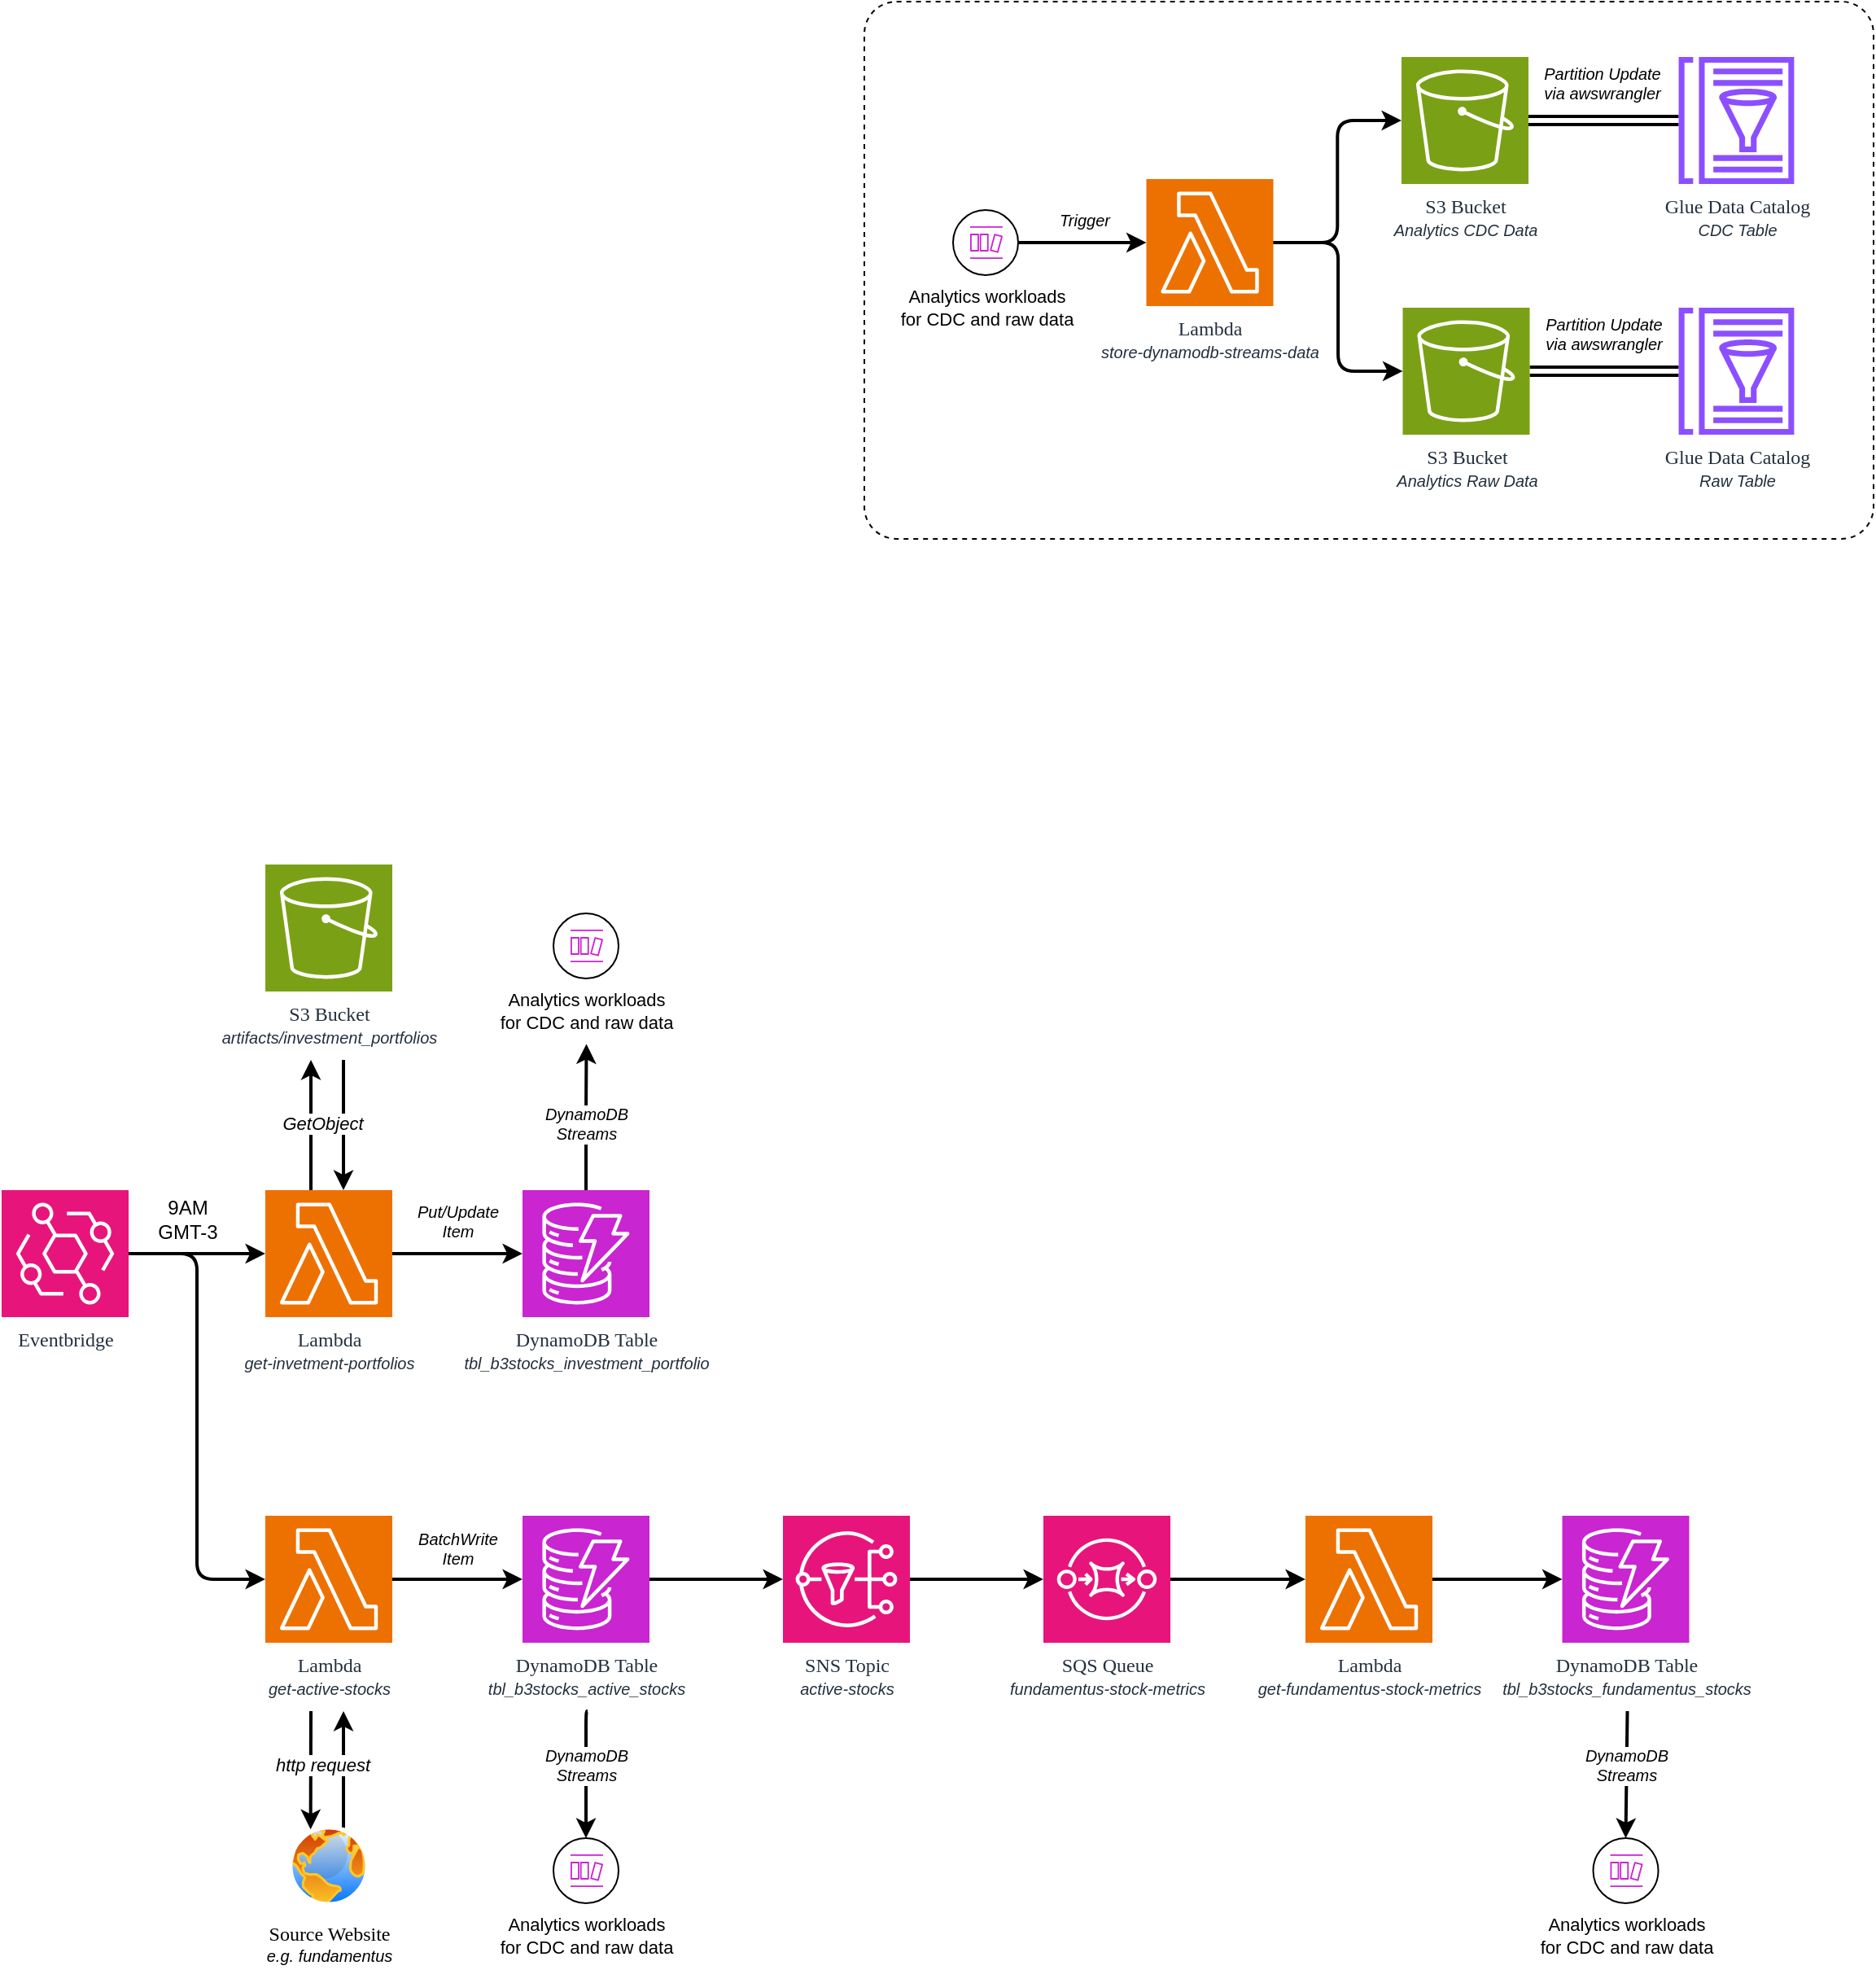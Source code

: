 <mxfile>
    <diagram id="nYgXCQ_IGjsGC3Td55zd" name="v1">
        <mxGraphModel dx="1127" dy="1471" grid="1" gridSize="10" guides="1" tooltips="1" connect="1" arrows="1" fold="1" page="0" pageScale="1" pageWidth="850" pageHeight="1100" math="0" shadow="0">
            <root>
                <mxCell id="0"/>
                <mxCell id="1" parent="0"/>
                <mxCell id="99" value="" style="rounded=1;whiteSpace=wrap;html=1;fontFamily=Helvetica;fontSize=11;fontColor=default;labelBackgroundColor=none;arcSize=6;fillColor=none;dashed=1;" vertex="1" parent="1">
                    <mxGeometry x="650" y="-690" width="620" height="330" as="geometry"/>
                </mxCell>
                <mxCell id="sRY_Xw8htGY2SRkkOrzN-27" style="edgeStyle=orthogonalEdgeStyle;shape=connector;rounded=1;html=1;strokeColor=default;strokeWidth=2;align=center;verticalAlign=middle;fontFamily=Helvetica;fontSize=11;fontColor=default;labelBackgroundColor=default;endArrow=classic;" parent="1" target="sRY_Xw8htGY2SRkkOrzN-24" edge="1">
                    <mxGeometry relative="1" as="geometry">
                        <mxPoint x="330" y="-40" as="sourcePoint"/>
                        <Array as="points">
                            <mxPoint x="330"/>
                            <mxPoint x="330"/>
                        </Array>
                    </mxGeometry>
                </mxCell>
                <mxCell id="sRY_Xw8htGY2SRkkOrzN-23" value="&lt;font face=&quot;Itau Display&quot;&gt;S3 Bucket&lt;/font&gt;&lt;div&gt;&lt;font style=&quot;font-size: 10px;&quot; face=&quot;Helvetica&quot;&gt;&lt;i&gt;artifacts/investment_portfolios&lt;/i&gt;&lt;/font&gt;&lt;/div&gt;" style="points=[[0,0,0],[0.25,0,0],[0.5,0,0],[0.75,0,0],[1,0,0],[0,1,0],[0.25,1,0],[0.5,1,0],[0.75,1,0],[1,1,0],[0,0.25,0],[0,0.5,0],[0,0.75,0],[1,0.25,0],[1,0.5,0],[1,0.75,0]];outlineConnect=0;fontColor=#232F3E;fillColor=#7AA116;strokeColor=#ffffff;dashed=0;verticalLabelPosition=bottom;verticalAlign=top;align=center;html=1;fontSize=12;fontStyle=0;aspect=fixed;shape=mxgraph.aws4.resourceIcon;resIcon=mxgraph.aws4.s3;" parent="1" vertex="1">
                    <mxGeometry x="282" y="-160" width="78" height="78" as="geometry"/>
                </mxCell>
                <mxCell id="sRY_Xw8htGY2SRkkOrzN-26" style="edgeStyle=orthogonalEdgeStyle;shape=connector;rounded=1;html=1;strokeColor=default;strokeWidth=2;align=center;verticalAlign=middle;fontFamily=Helvetica;fontSize=11;fontColor=default;labelBackgroundColor=default;endArrow=classic;" parent="1" source="sRY_Xw8htGY2SRkkOrzN-24" edge="1">
                    <mxGeometry relative="1" as="geometry">
                        <mxPoint x="310" y="-40" as="targetPoint"/>
                        <Array as="points">
                            <mxPoint x="311" y="40"/>
                            <mxPoint x="311" y="40"/>
                        </Array>
                    </mxGeometry>
                </mxCell>
                <mxCell id="sRY_Xw8htGY2SRkkOrzN-45" style="edgeStyle=orthogonalEdgeStyle;shape=connector;rounded=1;html=1;strokeColor=default;strokeWidth=2;align=center;verticalAlign=middle;fontFamily=Helvetica;fontSize=11;fontColor=default;labelBackgroundColor=default;endArrow=classic;exitX=1;exitY=0.5;exitDx=0;exitDy=0;exitPerimeter=0;entryX=0;entryY=0.5;entryDx=0;entryDy=0;entryPerimeter=0;" parent="1" source="sRY_Xw8htGY2SRkkOrzN-24" target="sRY_Xw8htGY2SRkkOrzN-44" edge="1">
                    <mxGeometry relative="1" as="geometry">
                        <mxPoint x="321" y="160" as="sourcePoint"/>
                    </mxGeometry>
                </mxCell>
                <mxCell id="sRY_Xw8htGY2SRkkOrzN-24" value="Lambda&lt;div&gt;&lt;i&gt;&lt;font style=&quot;font-size: 10px;&quot; face=&quot;Helvetica&quot;&gt;get-invetment-portfolios&lt;/font&gt;&lt;/i&gt;&lt;/div&gt;" style="sketch=0;points=[[0,0,0],[0.25,0,0],[0.5,0,0],[0.75,0,0],[1,0,0],[0,1,0],[0.25,1,0],[0.5,1,0],[0.75,1,0],[1,1,0],[0,0.25,0],[0,0.5,0],[0,0.75,0],[1,0.25,0],[1,0.5,0],[1,0.75,0]];outlineConnect=0;fontColor=#232F3E;fillColor=#ED7100;strokeColor=#ffffff;dashed=0;verticalLabelPosition=bottom;verticalAlign=top;align=center;html=1;fontSize=12;fontStyle=0;aspect=fixed;shape=mxgraph.aws4.resourceIcon;resIcon=mxgraph.aws4.lambda;fontFamily=Itau Display;" parent="1" vertex="1">
                    <mxGeometry x="282" y="40" width="78" height="78" as="geometry"/>
                </mxCell>
                <mxCell id="sRY_Xw8htGY2SRkkOrzN-29" style="edgeStyle=orthogonalEdgeStyle;shape=connector;rounded=1;html=1;strokeColor=default;strokeWidth=2;align=center;verticalAlign=middle;fontFamily=Helvetica;fontSize=11;fontColor=default;labelBackgroundColor=default;endArrow=classic;" parent="1" source="sRY_Xw8htGY2SRkkOrzN-25" target="sRY_Xw8htGY2SRkkOrzN-24" edge="1">
                    <mxGeometry relative="1" as="geometry"/>
                </mxCell>
                <mxCell id="sRY_Xw8htGY2SRkkOrzN-25" value="&lt;font face=&quot;Itau Display&quot;&gt;Eventbridge&lt;/font&gt;" style="sketch=0;points=[[0,0,0],[0.25,0,0],[0.5,0,0],[0.75,0,0],[1,0,0],[0,1,0],[0.25,1,0],[0.5,1,0],[0.75,1,0],[1,1,0],[0,0.25,0],[0,0.5,0],[0,0.75,0],[1,0.25,0],[1,0.5,0],[1,0.75,0]];outlineConnect=0;fontColor=#232F3E;fillColor=#E7157B;strokeColor=#ffffff;dashed=0;verticalLabelPosition=bottom;verticalAlign=top;align=center;html=1;fontSize=12;fontStyle=0;aspect=fixed;shape=mxgraph.aws4.resourceIcon;resIcon=mxgraph.aws4.eventbridge;" parent="1" vertex="1">
                    <mxGeometry x="120" y="40" width="78" height="78" as="geometry"/>
                </mxCell>
                <mxCell id="sRY_Xw8htGY2SRkkOrzN-44" value="&lt;font face=&quot;Itau Display&quot;&gt;DynamoDB Table&lt;/font&gt;&lt;div&gt;&lt;font style=&quot;font-size: 10px;&quot; face=&quot;Helvetica&quot;&gt;&lt;i style=&quot;&quot;&gt;tbl_b3stocks_investment_portfolio&lt;/i&gt;&lt;/font&gt;&lt;/div&gt;" style="points=[[0,0,0],[0.25,0,0],[0.5,0,0],[0.75,0,0],[1,0,0],[0,1,0],[0.25,1,0],[0.5,1,0],[0.75,1,0],[1,1,0],[0,0.25,0],[0,0.5,0],[0,0.75,0],[1,0.25,0],[1,0.5,0],[1,0.75,0]];outlineConnect=0;fontColor=#232F3E;fillColor=#C925D1;strokeColor=#ffffff;dashed=0;verticalLabelPosition=bottom;verticalAlign=top;align=center;html=1;fontSize=12;fontStyle=0;aspect=fixed;shape=mxgraph.aws4.resourceIcon;resIcon=mxgraph.aws4.dynamodb;fontFamily=Helvetica;labelBackgroundColor=none;" parent="1" vertex="1">
                    <mxGeometry x="440" y="40" width="78" height="78" as="geometry"/>
                </mxCell>
                <mxCell id="xh-GMbxWttO3LTl1tbMa-14" value="&lt;i&gt;GetObject&lt;/i&gt;" style="text;html=1;align=center;verticalAlign=middle;resizable=0;points=[];autosize=1;strokeColor=none;fillColor=none;fontFamily=Helvetica;fontSize=11;fontColor=default;labelBackgroundColor=default;" parent="1" vertex="1">
                    <mxGeometry x="282" y="-16" width="70" height="30" as="geometry"/>
                </mxCell>
                <mxCell id="39" style="edgeStyle=orthogonalEdgeStyle;shape=connector;rounded=1;html=1;strokeColor=default;strokeWidth=2;align=center;verticalAlign=middle;fontFamily=Helvetica;fontSize=11;fontColor=default;labelBackgroundColor=default;endArrow=classic;" parent="1" source="2" target="34" edge="1">
                    <mxGeometry relative="1" as="geometry"/>
                </mxCell>
                <mxCell id="42" style="edgeStyle=orthogonalEdgeStyle;shape=connector;rounded=1;html=1;entryX=0.25;entryY=0;entryDx=0;entryDy=0;strokeColor=default;strokeWidth=2;align=center;verticalAlign=middle;fontFamily=Helvetica;fontSize=11;fontColor=default;labelBackgroundColor=default;endArrow=classic;" parent="1" target="41" edge="1">
                    <mxGeometry relative="1" as="geometry">
                        <mxPoint x="310" y="360" as="sourcePoint"/>
                        <Array as="points">
                            <mxPoint x="310" y="360"/>
                        </Array>
                    </mxGeometry>
                </mxCell>
                <mxCell id="2" value="Lambda&lt;div&gt;&lt;i&gt;&lt;font style=&quot;font-size: 10px;&quot; face=&quot;Helvetica&quot;&gt;get-active-stocks&lt;/font&gt;&lt;/i&gt;&lt;/div&gt;" style="sketch=0;points=[[0,0,0],[0.25,0,0],[0.5,0,0],[0.75,0,0],[1,0,0],[0,1,0],[0.25,1,0],[0.5,1,0],[0.75,1,0],[1,1,0],[0,0.25,0],[0,0.5,0],[0,0.75,0],[1,0.25,0],[1,0.5,0],[1,0.75,0]];outlineConnect=0;fontColor=#232F3E;fillColor=#ED7100;strokeColor=#ffffff;dashed=0;verticalLabelPosition=bottom;verticalAlign=top;align=center;html=1;fontSize=12;fontStyle=0;aspect=fixed;shape=mxgraph.aws4.resourceIcon;resIcon=mxgraph.aws4.lambda;fontFamily=Itau Display;" parent="1" vertex="1">
                    <mxGeometry x="282" y="240" width="78" height="78" as="geometry"/>
                </mxCell>
                <mxCell id="4" value="&lt;i&gt;Put/Update&lt;/i&gt;&lt;div&gt;&lt;i&gt;Item&lt;/i&gt;&lt;/div&gt;" style="text;html=1;align=center;verticalAlign=middle;resizable=0;points=[];autosize=1;strokeColor=none;fillColor=none;fontSize=10;" parent="1" vertex="1">
                    <mxGeometry x="365" y="39" width="70" height="40" as="geometry"/>
                </mxCell>
                <mxCell id="32" style="edgeStyle=orthogonalEdgeStyle;shape=connector;rounded=1;html=1;entryX=0;entryY=0.5;entryDx=0;entryDy=0;entryPerimeter=0;strokeColor=default;strokeWidth=2;align=center;verticalAlign=middle;fontFamily=Helvetica;fontSize=11;fontColor=default;labelBackgroundColor=default;endArrow=classic;" parent="1" source="sRY_Xw8htGY2SRkkOrzN-25" target="2" edge="1">
                    <mxGeometry relative="1" as="geometry"/>
                </mxCell>
                <mxCell id="100" style="edgeStyle=orthogonalEdgeStyle;html=1;entryX=0.5;entryY=0;entryDx=0;entryDy=0;strokeWidth=2;" edge="1" parent="1" target="96">
                    <mxGeometry relative="1" as="geometry">
                        <mxPoint x="480" y="360" as="sourcePoint"/>
                        <Array as="points">
                            <mxPoint x="479" y="360"/>
                        </Array>
                    </mxGeometry>
                </mxCell>
                <mxCell id="108" style="edgeStyle=orthogonalEdgeStyle;shape=connector;rounded=1;html=1;strokeColor=default;strokeWidth=2;align=center;verticalAlign=middle;fontFamily=Helvetica;fontSize=11;fontColor=default;labelBackgroundColor=default;endArrow=classic;" edge="1" parent="1" source="34" target="105">
                    <mxGeometry relative="1" as="geometry"/>
                </mxCell>
                <mxCell id="34" value="&lt;font face=&quot;Itau Display&quot;&gt;DynamoDB Table&lt;/font&gt;&lt;div&gt;&lt;font style=&quot;font-size: 10px;&quot; face=&quot;Helvetica&quot;&gt;&lt;i style=&quot;&quot;&gt;tbl_b3stocks_active_stocks&lt;/i&gt;&lt;/font&gt;&lt;/div&gt;" style="points=[[0,0,0],[0.25,0,0],[0.5,0,0],[0.75,0,0],[1,0,0],[0,1,0],[0.25,1,0],[0.5,1,0],[0.75,1,0],[1,1,0],[0,0.25,0],[0,0.5,0],[0,0.75,0],[1,0.25,0],[1,0.5,0],[1,0.75,0]];outlineConnect=0;fontColor=#232F3E;fillColor=#C925D1;strokeColor=#ffffff;dashed=0;verticalLabelPosition=bottom;verticalAlign=top;align=center;html=1;fontSize=12;fontStyle=0;aspect=fixed;shape=mxgraph.aws4.resourceIcon;resIcon=mxgraph.aws4.dynamodb;fontFamily=Helvetica;labelBackgroundColor=none;" parent="1" vertex="1">
                    <mxGeometry x="440" y="240" width="78" height="78" as="geometry"/>
                </mxCell>
                <mxCell id="40" value="&lt;i&gt;BatchWrite&lt;/i&gt;&lt;div&gt;&lt;i&gt;Item&lt;/i&gt;&lt;/div&gt;" style="text;html=1;align=center;verticalAlign=middle;resizable=0;points=[];autosize=1;strokeColor=none;fillColor=none;fontFamily=Helvetica;fontSize=10;fontColor=default;labelBackgroundColor=none;" parent="1" vertex="1">
                    <mxGeometry x="365" y="240" width="70" height="40" as="geometry"/>
                </mxCell>
                <mxCell id="44" style="edgeStyle=orthogonalEdgeStyle;shape=connector;rounded=1;html=1;strokeColor=default;strokeWidth=2;align=center;verticalAlign=middle;fontFamily=Helvetica;fontSize=11;fontColor=default;labelBackgroundColor=default;endArrow=classic;" parent="1" source="41" edge="1">
                    <mxGeometry relative="1" as="geometry">
                        <mxPoint x="330" y="360" as="targetPoint"/>
                        <Array as="points">
                            <mxPoint x="330" y="360"/>
                        </Array>
                    </mxGeometry>
                </mxCell>
                <mxCell id="41" value="&lt;font style=&quot;font-size: 12px;&quot; face=&quot;Itau Display&quot;&gt;Source Website&lt;/font&gt;&lt;div&gt;&lt;i&gt;&lt;font style=&quot;font-size: 10px;&quot;&gt;e.g. fundamentus&lt;/font&gt;&lt;/i&gt;&lt;/div&gt;" style="image;aspect=fixed;perimeter=ellipsePerimeter;html=1;align=center;shadow=0;dashed=0;spacingTop=3;image=img/lib/active_directory/internet_globe.svg;fontFamily=Helvetica;fontSize=11;fontColor=default;labelBackgroundColor=none;" parent="1" vertex="1">
                    <mxGeometry x="296" y="430" width="50" height="50" as="geometry"/>
                </mxCell>
                <mxCell id="43" value="&lt;i&gt;http request&lt;/i&gt;" style="text;html=1;align=center;verticalAlign=middle;resizable=0;points=[];autosize=1;strokeColor=none;fillColor=none;fontFamily=Helvetica;fontSize=11;fontColor=default;labelBackgroundColor=default;" parent="1" vertex="1">
                    <mxGeometry x="277" y="378" width="80" height="30" as="geometry"/>
                </mxCell>
                <mxCell id="70" style="edgeStyle=orthogonalEdgeStyle;shape=connector;rounded=1;html=1;strokeColor=default;strokeWidth=2;align=center;verticalAlign=middle;fontFamily=Helvetica;fontSize=11;fontColor=default;labelBackgroundColor=default;endArrow=classic;" parent="1" source="72" target="74" edge="1">
                    <mxGeometry relative="1" as="geometry"/>
                </mxCell>
                <mxCell id="72" value="Lambda&lt;div&gt;&lt;font face=&quot;Helvetica&quot;&gt;&lt;span style=&quot;font-size: 10px;&quot;&gt;&lt;i&gt;store-dynamodb-streams-data&lt;/i&gt;&lt;/span&gt;&lt;/font&gt;&lt;/div&gt;" style="sketch=0;points=[[0,0,0],[0.25,0,0],[0.5,0,0],[0.75,0,0],[1,0,0],[0,1,0],[0.25,1,0],[0.5,1,0],[0.75,1,0],[1,1,0],[0,0.25,0],[0,0.5,0],[0,0.75,0],[1,0.25,0],[1,0.5,0],[1,0.75,0]];outlineConnect=0;fontColor=#232F3E;fillColor=#ED7100;strokeColor=#ffffff;dashed=0;verticalLabelPosition=bottom;verticalAlign=top;align=center;html=1;fontSize=12;fontStyle=0;aspect=fixed;shape=mxgraph.aws4.resourceIcon;resIcon=mxgraph.aws4.lambda;fontFamily=Itau Display;" parent="1" vertex="1">
                    <mxGeometry x="823.25" y="-581" width="78" height="78" as="geometry"/>
                </mxCell>
                <mxCell id="87" style="edgeStyle=orthogonalEdgeStyle;shape=link;rounded=1;html=1;strokeColor=default;strokeWidth=2;align=center;verticalAlign=middle;fontFamily=Helvetica;fontSize=11;fontColor=default;labelBackgroundColor=default;endArrow=classic;" parent="1" source="74" target="75" edge="1">
                    <mxGeometry relative="1" as="geometry"/>
                </mxCell>
                <mxCell id="74" value="&lt;font face=&quot;Itau Display&quot;&gt;S3 Bucket&lt;/font&gt;&lt;div&gt;&lt;span style=&quot;font-size: 10px;&quot;&gt;&lt;i&gt;Analytics CDC Data&lt;/i&gt;&lt;/span&gt;&lt;/div&gt;" style="points=[[0,0,0],[0.25,0,0],[0.5,0,0],[0.75,0,0],[1,0,0],[0,1,0],[0.25,1,0],[0.5,1,0],[0.75,1,0],[1,1,0],[0,0.25,0],[0,0.5,0],[0,0.75,0],[1,0.25,0],[1,0.5,0],[1,0.75,0]];outlineConnect=0;fontColor=#232F3E;fillColor=#7AA116;strokeColor=#ffffff;dashed=0;verticalLabelPosition=bottom;verticalAlign=top;align=center;html=1;fontSize=12;fontStyle=0;aspect=fixed;shape=mxgraph.aws4.resourceIcon;resIcon=mxgraph.aws4.s3;" parent="1" vertex="1">
                    <mxGeometry x="980" y="-656" width="78" height="78" as="geometry"/>
                </mxCell>
                <mxCell id="75" value="&lt;font style=&quot;scrollbar-color: rgb(75, 75, 75) rgb(27, 29, 30);&quot; face=&quot;Itau Display&quot;&gt;Glue Data Catalog&lt;/font&gt;&lt;div style=&quot;scrollbar-color: rgb(75, 75, 75) rgb(27, 29, 30);&quot;&gt;&lt;font style=&quot;scrollbar-color: rgb(75, 75, 75) rgb(27, 29, 30); font-size: 10px;&quot; face=&quot;Helvetica&quot;&gt;&lt;i style=&quot;scrollbar-color: rgb(75, 75, 75) rgb(27, 29, 30);&quot;&gt;CDC Table&lt;/i&gt;&lt;/font&gt;&lt;/div&gt;" style="sketch=0;outlineConnect=0;fontColor=light-dark(#232F3E,#C0C0C0);gradientColor=none;fillColor=#8C4FFF;strokeColor=none;dashed=0;verticalLabelPosition=bottom;verticalAlign=top;align=center;html=1;fontSize=12;fontStyle=0;aspect=fixed;pointerEvents=1;shape=mxgraph.aws4.glue_data_catalog;fontFamily=Helvetica;labelBackgroundColor=none;" parent="1" vertex="1">
                    <mxGeometry x="1149.75" y="-656" width="72" height="78" as="geometry"/>
                </mxCell>
                <mxCell id="76" value="" style="ellipse;whiteSpace=wrap;html=1;aspect=fixed;" parent="1" vertex="1">
                    <mxGeometry x="704.5" y="-562" width="40" height="40" as="geometry"/>
                </mxCell>
                <mxCell id="77" value="Analytics workloads&lt;div&gt;&lt;font style=&quot;&quot;&gt;for CDC and raw data&lt;/font&gt;&lt;/div&gt;" style="text;html=1;align=center;verticalAlign=middle;resizable=0;points=[];autosize=1;strokeColor=none;fillColor=none;fontFamily=Helvetica;fontSize=11;fontColor=light-dark(#000000,#C0C0C0);labelBackgroundColor=none;" parent="1" vertex="1">
                    <mxGeometry x="660" y="-522" width="130" height="40" as="geometry"/>
                </mxCell>
                <mxCell id="78" value="" style="sketch=0;outlineConnect=0;fontColor=#232F3E;gradientColor=none;fillColor=#C925D1;strokeColor=none;dashed=0;verticalLabelPosition=bottom;verticalAlign=top;align=center;html=1;fontSize=12;fontStyle=0;aspect=fixed;pointerEvents=1;shape=mxgraph.aws4.dynamodb_stream;fontFamily=Helvetica;labelBackgroundColor=default;" parent="1" vertex="1">
                    <mxGeometry x="715" y="-552" width="20" height="20" as="geometry"/>
                </mxCell>
                <mxCell id="79" style="edgeStyle=orthogonalEdgeStyle;shape=connector;rounded=1;html=1;entryX=0;entryY=0.5;entryDx=0;entryDy=0;entryPerimeter=0;strokeColor=default;strokeWidth=2;align=center;verticalAlign=middle;fontFamily=Helvetica;fontSize=11;fontColor=default;labelBackgroundColor=default;endArrow=classic;" parent="1" source="76" target="72" edge="1">
                    <mxGeometry relative="1" as="geometry"/>
                </mxCell>
                <mxCell id="80" value="&lt;i&gt;Trigger&lt;/i&gt;" style="text;html=1;align=center;verticalAlign=middle;resizable=0;points=[];autosize=1;strokeColor=none;fillColor=none;fontFamily=Helvetica;fontSize=10;fontColor=default;labelBackgroundColor=none;" parent="1" vertex="1">
                    <mxGeometry x="760" y="-571" width="50" height="30" as="geometry"/>
                </mxCell>
                <mxCell id="82" value="9AM&lt;div&gt;GMT-3&lt;/div&gt;" style="text;html=1;align=center;verticalAlign=middle;resizable=0;points=[];autosize=1;strokeColor=none;fillColor=none;" parent="1" vertex="1">
                    <mxGeometry x="204" y="38" width="60" height="40" as="geometry"/>
                </mxCell>
                <mxCell id="88" style="edgeStyle=orthogonalEdgeStyle;shape=link;rounded=1;html=1;strokeColor=default;strokeWidth=2;align=center;verticalAlign=middle;fontFamily=Helvetica;fontSize=11;fontColor=default;labelBackgroundColor=default;endArrow=classic;" parent="1" source="83" target="85" edge="1">
                    <mxGeometry relative="1" as="geometry"/>
                </mxCell>
                <mxCell id="83" value="&lt;font face=&quot;Itau Display&quot;&gt;S3 Bucket&lt;/font&gt;&lt;div&gt;&lt;font style=&quot;font-size: 10px;&quot; face=&quot;Helvetica&quot;&gt;&lt;i&gt;Analytics Raw Data&lt;/i&gt;&lt;/font&gt;&lt;/div&gt;" style="points=[[0,0,0],[0.25,0,0],[0.5,0,0],[0.75,0,0],[1,0,0],[0,1,0],[0.25,1,0],[0.5,1,0],[0.75,1,0],[1,1,0],[0,0.25,0],[0,0.5,0],[0,0.75,0],[1,0.25,0],[1,0.5,0],[1,0.75,0]];outlineConnect=0;fontColor=#232F3E;fillColor=#7AA116;strokeColor=#ffffff;dashed=0;verticalLabelPosition=bottom;verticalAlign=top;align=center;html=1;fontSize=12;fontStyle=0;aspect=fixed;shape=mxgraph.aws4.resourceIcon;resIcon=mxgraph.aws4.s3;" parent="1" vertex="1">
                    <mxGeometry x="980.75" y="-502" width="78" height="78" as="geometry"/>
                </mxCell>
                <mxCell id="84" style="edgeStyle=orthogonalEdgeStyle;html=1;entryX=0;entryY=0.5;entryDx=0;entryDy=0;entryPerimeter=0;strokeWidth=2;" parent="1" source="72" target="83" edge="1">
                    <mxGeometry relative="1" as="geometry"/>
                </mxCell>
                <mxCell id="85" value="&lt;font style=&quot;scrollbar-color: rgb(75, 75, 75) rgb(27, 29, 30);&quot; face=&quot;Itau Display&quot;&gt;Glue Data Catalog&lt;/font&gt;&lt;div style=&quot;scrollbar-color: rgb(75, 75, 75) rgb(27, 29, 30);&quot;&gt;&lt;font style=&quot;scrollbar-color: rgb(75, 75, 75) rgb(27, 29, 30); font-size: 10px;&quot; face=&quot;Helvetica&quot;&gt;&lt;i style=&quot;scrollbar-color: rgb(75, 75, 75) rgb(27, 29, 30);&quot;&gt;Raw Table&lt;/i&gt;&lt;/font&gt;&lt;/div&gt;" style="sketch=0;outlineConnect=0;fontColor=light-dark(#232F3E,#C0C0C0);gradientColor=none;fillColor=#8C4FFF;strokeColor=none;dashed=0;verticalLabelPosition=bottom;verticalAlign=top;align=center;html=1;fontSize=12;fontStyle=0;aspect=fixed;pointerEvents=1;shape=mxgraph.aws4.glue_data_catalog;fontFamily=Helvetica;labelBackgroundColor=none;" parent="1" vertex="1">
                    <mxGeometry x="1149.75" y="-502" width="72" height="78" as="geometry"/>
                </mxCell>
                <mxCell id="91" value="&lt;i&gt;Partition Update&lt;/i&gt;&lt;div&gt;&lt;i&gt;via awswrangler&lt;/i&gt;&lt;/div&gt;" style="text;html=1;align=center;verticalAlign=middle;resizable=0;points=[];autosize=1;strokeColor=none;fillColor=none;fontFamily=Helvetica;fontSize=10;fontColor=default;labelBackgroundColor=none;" parent="1" vertex="1">
                    <mxGeometry x="1054" y="-506" width="100" height="40" as="geometry"/>
                </mxCell>
                <mxCell id="92" value="&lt;i&gt;Partition Update&lt;/i&gt;&lt;div&gt;&lt;i&gt;via awswrangler&lt;/i&gt;&lt;/div&gt;" style="text;html=1;align=center;verticalAlign=middle;resizable=0;points=[];autosize=1;strokeColor=none;fillColor=none;fontFamily=Helvetica;fontSize=10;fontColor=default;labelBackgroundColor=none;" parent="1" vertex="1">
                    <mxGeometry x="1052.75" y="-660" width="100" height="40" as="geometry"/>
                </mxCell>
                <mxCell id="93" value="" style="group" vertex="1" connectable="0" parent="1">
                    <mxGeometry x="414" y="-130" width="130" height="80" as="geometry"/>
                </mxCell>
                <mxCell id="36" value="" style="ellipse;whiteSpace=wrap;html=1;aspect=fixed;" parent="93" vertex="1">
                    <mxGeometry x="45" width="40" height="40" as="geometry"/>
                </mxCell>
                <mxCell id="37" value="" style="sketch=0;outlineConnect=0;fontColor=#232F3E;gradientColor=none;fillColor=#C925D1;strokeColor=none;dashed=0;verticalLabelPosition=bottom;verticalAlign=top;align=center;html=1;fontSize=12;fontStyle=0;aspect=fixed;pointerEvents=1;shape=mxgraph.aws4.dynamodb_stream;fontFamily=Helvetica;labelBackgroundColor=default;" parent="93" vertex="1">
                    <mxGeometry x="55.5" y="10" width="20" height="20" as="geometry"/>
                </mxCell>
                <mxCell id="38" value="Analytics workloads&lt;div&gt;&lt;font style=&quot;&quot;&gt;for CDC and raw data&lt;/font&gt;&lt;/div&gt;" style="text;html=1;align=center;verticalAlign=middle;resizable=0;points=[];autosize=1;strokeColor=none;fillColor=none;fontFamily=Helvetica;fontSize=11;fontColor=light-dark(#000000,#C0C0C0);labelBackgroundColor=none;" parent="93" vertex="1">
                    <mxGeometry y="40" width="130" height="40" as="geometry"/>
                </mxCell>
                <mxCell id="95" value="" style="group" vertex="1" connectable="0" parent="1">
                    <mxGeometry x="414" y="438" width="130" height="80" as="geometry"/>
                </mxCell>
                <mxCell id="96" value="" style="ellipse;whiteSpace=wrap;html=1;aspect=fixed;" vertex="1" parent="95">
                    <mxGeometry x="45" width="40" height="40" as="geometry"/>
                </mxCell>
                <mxCell id="97" value="" style="sketch=0;outlineConnect=0;fontColor=#232F3E;gradientColor=none;fillColor=#C925D1;strokeColor=none;dashed=0;verticalLabelPosition=bottom;verticalAlign=top;align=center;html=1;fontSize=12;fontStyle=0;aspect=fixed;pointerEvents=1;shape=mxgraph.aws4.dynamodb_stream;fontFamily=Helvetica;labelBackgroundColor=default;" vertex="1" parent="95">
                    <mxGeometry x="55.5" y="10" width="20" height="20" as="geometry"/>
                </mxCell>
                <mxCell id="98" value="Analytics workloads&lt;div&gt;&lt;font style=&quot;&quot;&gt;for CDC and raw data&lt;/font&gt;&lt;/div&gt;" style="text;html=1;align=center;verticalAlign=middle;resizable=0;points=[];autosize=1;strokeColor=none;fillColor=none;fontFamily=Helvetica;fontSize=11;fontColor=light-dark(#000000,#C0C0C0);labelBackgroundColor=none;" vertex="1" parent="95">
                    <mxGeometry y="40" width="130" height="40" as="geometry"/>
                </mxCell>
                <mxCell id="101" style="edgeStyle=orthogonalEdgeStyle;shape=connector;rounded=1;html=1;entryX=0.502;entryY=1.005;entryDx=0;entryDy=0;entryPerimeter=0;strokeColor=default;strokeWidth=2;align=center;verticalAlign=middle;fontFamily=Helvetica;fontSize=11;fontColor=default;labelBackgroundColor=default;endArrow=classic;" edge="1" parent="1" source="sRY_Xw8htGY2SRkkOrzN-44" target="38">
                    <mxGeometry relative="1" as="geometry"/>
                </mxCell>
                <mxCell id="102" value="&lt;i&gt;DynamoDB&lt;/i&gt;&lt;div&gt;&lt;i&gt;Streams&lt;/i&gt;&lt;/div&gt;" style="text;html=1;align=center;verticalAlign=middle;resizable=0;points=[];autosize=1;strokeColor=none;fillColor=none;fontFamily=Helvetica;fontSize=10;fontColor=default;labelBackgroundColor=default;" vertex="1" parent="1">
                    <mxGeometry x="444" y="-21" width="70" height="40" as="geometry"/>
                </mxCell>
                <mxCell id="103" value="&lt;i&gt;DynamoDB&lt;/i&gt;&lt;div&gt;&lt;i&gt;Streams&lt;/i&gt;&lt;/div&gt;" style="text;html=1;align=center;verticalAlign=middle;resizable=0;points=[];autosize=1;strokeColor=none;fillColor=none;fontFamily=Helvetica;fontSize=10;fontColor=default;labelBackgroundColor=default;" vertex="1" parent="1">
                    <mxGeometry x="444" y="373" width="70" height="40" as="geometry"/>
                </mxCell>
                <mxCell id="112" style="edgeStyle=orthogonalEdgeStyle;shape=connector;rounded=1;html=1;strokeColor=default;strokeWidth=2;align=center;verticalAlign=middle;fontFamily=Helvetica;fontSize=11;fontColor=default;labelBackgroundColor=default;endArrow=classic;" edge="1" parent="1" source="105" target="106">
                    <mxGeometry relative="1" as="geometry"/>
                </mxCell>
                <mxCell id="105" value="&lt;font face=&quot;Itau Display&quot;&gt;SNS Topic&lt;/font&gt;&lt;div&gt;&lt;font face=&quot;Helvetica&quot; style=&quot;font-size: 10px;&quot;&gt;&lt;i style=&quot;&quot;&gt;active-stocks&lt;/i&gt;&lt;/font&gt;&lt;/div&gt;" style="points=[[0,0,0],[0.25,0,0],[0.5,0,0],[0.75,0,0],[1,0,0],[0,1,0],[0.25,1,0],[0.5,1,0],[0.75,1,0],[1,1,0],[0,0.25,0],[0,0.5,0],[0,0.75,0],[1,0.25,0],[1,0.5,0],[1,0.75,0]];outlineConnect=0;fontColor=#232F3E;fillColor=#E7157B;strokeColor=#ffffff;dashed=0;verticalLabelPosition=bottom;verticalAlign=top;align=center;html=1;fontSize=12;fontStyle=0;aspect=fixed;shape=mxgraph.aws4.resourceIcon;resIcon=mxgraph.aws4.sns;" vertex="1" parent="1">
                    <mxGeometry x="600" y="240" width="78" height="78" as="geometry"/>
                </mxCell>
                <mxCell id="113" style="edgeStyle=orthogonalEdgeStyle;shape=connector;rounded=1;html=1;strokeColor=default;strokeWidth=2;align=center;verticalAlign=middle;fontFamily=Helvetica;fontSize=11;fontColor=default;labelBackgroundColor=default;endArrow=classic;" edge="1" parent="1" source="106" target="107">
                    <mxGeometry relative="1" as="geometry"/>
                </mxCell>
                <mxCell id="106" value="&lt;font face=&quot;Itau Display&quot;&gt;SQS Queue&lt;/font&gt;&lt;div&gt;&lt;span style=&quot;font-size: 10px;&quot;&gt;&lt;i&gt;fundamentus-stock-metrics&lt;/i&gt;&lt;/span&gt;&lt;/div&gt;" style="points=[[0,0,0],[0.25,0,0],[0.5,0,0],[0.75,0,0],[1,0,0],[0,1,0],[0.25,1,0],[0.5,1,0],[0.75,1,0],[1,1,0],[0,0.25,0],[0,0.5,0],[0,0.75,0],[1,0.25,0],[1,0.5,0],[1,0.75,0]];outlineConnect=0;fontColor=#232F3E;fillColor=#E7157B;strokeColor=#ffffff;dashed=0;verticalLabelPosition=bottom;verticalAlign=top;align=center;html=1;fontSize=12;fontStyle=0;aspect=fixed;shape=mxgraph.aws4.resourceIcon;resIcon=mxgraph.aws4.sqs;fontFamily=Helvetica;labelBackgroundColor=none;" vertex="1" parent="1">
                    <mxGeometry x="760" y="240" width="78" height="78" as="geometry"/>
                </mxCell>
                <mxCell id="121" style="edgeStyle=orthogonalEdgeStyle;shape=connector;rounded=1;html=1;strokeColor=default;strokeWidth=2;align=center;verticalAlign=middle;fontFamily=Helvetica;fontSize=11;fontColor=default;labelBackgroundColor=default;endArrow=classic;" edge="1" parent="1" source="107" target="115">
                    <mxGeometry relative="1" as="geometry"/>
                </mxCell>
                <mxCell id="107" value="Lambda&lt;div&gt;&lt;i&gt;&lt;font style=&quot;font-size: 10px;&quot; face=&quot;Helvetica&quot;&gt;get-fundamentus-stock-metrics&lt;/font&gt;&lt;/i&gt;&lt;/div&gt;" style="sketch=0;points=[[0,0,0],[0.25,0,0],[0.5,0,0],[0.75,0,0],[1,0,0],[0,1,0],[0.25,1,0],[0.5,1,0],[0.75,1,0],[1,1,0],[0,0.25,0],[0,0.5,0],[0,0.75,0],[1,0.25,0],[1,0.5,0],[1,0.75,0]];outlineConnect=0;fontColor=#232F3E;fillColor=#ED7100;strokeColor=#ffffff;dashed=0;verticalLabelPosition=bottom;verticalAlign=top;align=center;html=1;fontSize=12;fontStyle=0;aspect=fixed;shape=mxgraph.aws4.resourceIcon;resIcon=mxgraph.aws4.lambda;fontFamily=Itau Display;" vertex="1" parent="1">
                    <mxGeometry x="921" y="240" width="78" height="78" as="geometry"/>
                </mxCell>
                <mxCell id="114" style="edgeStyle=orthogonalEdgeStyle;html=1;entryX=0.5;entryY=0;entryDx=0;entryDy=0;strokeWidth=2;" edge="1" parent="1" target="117">
                    <mxGeometry relative="1" as="geometry">
                        <mxPoint x="1118.75" y="360" as="sourcePoint"/>
                        <Array as="points">
                            <mxPoint x="1117.75" y="360"/>
                        </Array>
                    </mxGeometry>
                </mxCell>
                <mxCell id="115" value="&lt;font face=&quot;Itau Display&quot;&gt;DynamoDB Table&lt;/font&gt;&lt;div&gt;&lt;font style=&quot;font-size: 10px;&quot; face=&quot;Helvetica&quot;&gt;&lt;i style=&quot;&quot;&gt;tbl_b3stocks_fundamentus_stocks&lt;/i&gt;&lt;/font&gt;&lt;/div&gt;" style="points=[[0,0,0],[0.25,0,0],[0.5,0,0],[0.75,0,0],[1,0,0],[0,1,0],[0.25,1,0],[0.5,1,0],[0.75,1,0],[1,1,0],[0,0.25,0],[0,0.5,0],[0,0.75,0],[1,0.25,0],[1,0.5,0],[1,0.75,0]];outlineConnect=0;fontColor=#232F3E;fillColor=#C925D1;strokeColor=#ffffff;dashed=0;verticalLabelPosition=bottom;verticalAlign=top;align=center;html=1;fontSize=12;fontStyle=0;aspect=fixed;shape=mxgraph.aws4.resourceIcon;resIcon=mxgraph.aws4.dynamodb;fontFamily=Helvetica;labelBackgroundColor=none;" vertex="1" parent="1">
                    <mxGeometry x="1078.75" y="240" width="78" height="78" as="geometry"/>
                </mxCell>
                <mxCell id="116" value="" style="group" vertex="1" connectable="0" parent="1">
                    <mxGeometry x="1052.75" y="438" width="130" height="80" as="geometry"/>
                </mxCell>
                <mxCell id="117" value="" style="ellipse;whiteSpace=wrap;html=1;aspect=fixed;" vertex="1" parent="116">
                    <mxGeometry x="45" width="40" height="40" as="geometry"/>
                </mxCell>
                <mxCell id="118" value="" style="sketch=0;outlineConnect=0;fontColor=#232F3E;gradientColor=none;fillColor=#C925D1;strokeColor=none;dashed=0;verticalLabelPosition=bottom;verticalAlign=top;align=center;html=1;fontSize=12;fontStyle=0;aspect=fixed;pointerEvents=1;shape=mxgraph.aws4.dynamodb_stream;fontFamily=Helvetica;labelBackgroundColor=default;" vertex="1" parent="116">
                    <mxGeometry x="55.5" y="10" width="20" height="20" as="geometry"/>
                </mxCell>
                <mxCell id="119" value="Analytics workloads&lt;div&gt;&lt;font style=&quot;&quot;&gt;for CDC and raw data&lt;/font&gt;&lt;/div&gt;" style="text;html=1;align=center;verticalAlign=middle;resizable=0;points=[];autosize=1;strokeColor=none;fillColor=none;fontFamily=Helvetica;fontSize=11;fontColor=light-dark(#000000,#C0C0C0);labelBackgroundColor=none;" vertex="1" parent="116">
                    <mxGeometry y="40" width="130" height="40" as="geometry"/>
                </mxCell>
                <mxCell id="120" value="&lt;i&gt;DynamoDB&lt;/i&gt;&lt;div&gt;&lt;i&gt;Streams&lt;/i&gt;&lt;/div&gt;" style="text;html=1;align=center;verticalAlign=middle;resizable=0;points=[];autosize=1;strokeColor=none;fillColor=none;fontFamily=Helvetica;fontSize=10;fontColor=default;labelBackgroundColor=default;" vertex="1" parent="1">
                    <mxGeometry x="1082.75" y="373" width="70" height="40" as="geometry"/>
                </mxCell>
            </root>
        </mxGraphModel>
    </diagram>
    <diagram name="v2" id="IyBLeK67xQ-pVM_GiWJU">
        <mxGraphModel dx="1258" dy="1175" grid="1" gridSize="10" guides="1" tooltips="1" connect="1" arrows="1" fold="1" page="0" pageScale="1" pageWidth="850" pageHeight="1100" math="0" shadow="0">
            <root>
                <mxCell id="o-hP0qPlKQxzcOUPnVoO-0"/>
                <mxCell id="o-hP0qPlKQxzcOUPnVoO-1" parent="o-hP0qPlKQxzcOUPnVoO-0"/>
                <mxCell id="o-hP0qPlKQxzcOUPnVoO-3" style="edgeStyle=orthogonalEdgeStyle;shape=connector;rounded=1;html=1;strokeColor=default;strokeWidth=2;align=center;verticalAlign=middle;fontFamily=Helvetica;fontSize=11;fontColor=default;labelBackgroundColor=default;endArrow=classic;" edge="1" parent="o-hP0qPlKQxzcOUPnVoO-1" target="o-hP0qPlKQxzcOUPnVoO-7">
                    <mxGeometry relative="1" as="geometry">
                        <mxPoint x="330" y="-40" as="sourcePoint"/>
                        <Array as="points">
                            <mxPoint x="330"/>
                            <mxPoint x="330"/>
                        </Array>
                    </mxGeometry>
                </mxCell>
                <mxCell id="o-hP0qPlKQxzcOUPnVoO-4" value="&lt;font face=&quot;Itau Display&quot;&gt;S3 Bucket&lt;/font&gt;&lt;div&gt;&lt;font style=&quot;font-size: 10px;&quot; face=&quot;Helvetica&quot;&gt;&lt;i&gt;artifacts/investment_portfolios&lt;/i&gt;&lt;/font&gt;&lt;/div&gt;" style="points=[[0,0,0],[0.25,0,0],[0.5,0,0],[0.75,0,0],[1,0,0],[0,1,0],[0.25,1,0],[0.5,1,0],[0.75,1,0],[1,1,0],[0,0.25,0],[0,0.5,0],[0,0.75,0],[1,0.25,0],[1,0.5,0],[1,0.75,0]];outlineConnect=0;fontColor=#232F3E;fillColor=#7AA116;strokeColor=#ffffff;dashed=0;verticalLabelPosition=bottom;verticalAlign=top;align=center;html=1;fontSize=12;fontStyle=0;aspect=fixed;shape=mxgraph.aws4.resourceIcon;resIcon=mxgraph.aws4.s3;" vertex="1" parent="o-hP0qPlKQxzcOUPnVoO-1">
                    <mxGeometry x="282" y="-160" width="78" height="78" as="geometry"/>
                </mxCell>
                <mxCell id="o-hP0qPlKQxzcOUPnVoO-5" style="edgeStyle=orthogonalEdgeStyle;shape=connector;rounded=1;html=1;strokeColor=default;strokeWidth=2;align=center;verticalAlign=middle;fontFamily=Helvetica;fontSize=11;fontColor=default;labelBackgroundColor=default;endArrow=classic;" edge="1" parent="o-hP0qPlKQxzcOUPnVoO-1" source="o-hP0qPlKQxzcOUPnVoO-7">
                    <mxGeometry relative="1" as="geometry">
                        <mxPoint x="310" y="-40" as="targetPoint"/>
                        <Array as="points">
                            <mxPoint x="311" y="40"/>
                            <mxPoint x="311" y="40"/>
                        </Array>
                    </mxGeometry>
                </mxCell>
                <mxCell id="o-hP0qPlKQxzcOUPnVoO-6" style="edgeStyle=orthogonalEdgeStyle;shape=connector;rounded=1;html=1;strokeColor=default;strokeWidth=2;align=center;verticalAlign=middle;fontFamily=Helvetica;fontSize=11;fontColor=default;labelBackgroundColor=default;endArrow=classic;exitX=1;exitY=0.5;exitDx=0;exitDy=0;exitPerimeter=0;entryX=0;entryY=0.5;entryDx=0;entryDy=0;entryPerimeter=0;" edge="1" parent="o-hP0qPlKQxzcOUPnVoO-1" source="o-hP0qPlKQxzcOUPnVoO-7" target="o-hP0qPlKQxzcOUPnVoO-10">
                    <mxGeometry relative="1" as="geometry">
                        <mxPoint x="321" y="160" as="sourcePoint"/>
                    </mxGeometry>
                </mxCell>
                <mxCell id="o-hP0qPlKQxzcOUPnVoO-7" value="Lambda&lt;div&gt;&lt;i&gt;&lt;font style=&quot;font-size: 10px;&quot; face=&quot;Helvetica&quot;&gt;get-invetment-portfolios&lt;/font&gt;&lt;/i&gt;&lt;/div&gt;" style="sketch=0;points=[[0,0,0],[0.25,0,0],[0.5,0,0],[0.75,0,0],[1,0,0],[0,1,0],[0.25,1,0],[0.5,1,0],[0.75,1,0],[1,1,0],[0,0.25,0],[0,0.5,0],[0,0.75,0],[1,0.25,0],[1,0.5,0],[1,0.75,0]];outlineConnect=0;fontColor=#232F3E;fillColor=#ED7100;strokeColor=#ffffff;dashed=0;verticalLabelPosition=bottom;verticalAlign=top;align=center;html=1;fontSize=12;fontStyle=0;aspect=fixed;shape=mxgraph.aws4.resourceIcon;resIcon=mxgraph.aws4.lambda;fontFamily=Itau Display;" vertex="1" parent="o-hP0qPlKQxzcOUPnVoO-1">
                    <mxGeometry x="282" y="40" width="78" height="78" as="geometry"/>
                </mxCell>
                <mxCell id="o-hP0qPlKQxzcOUPnVoO-9" value="&lt;font face=&quot;Itau Display&quot;&gt;Eventbridge&lt;/font&gt;" style="sketch=0;points=[[0,0,0],[0.25,0,0],[0.5,0,0],[0.75,0,0],[1,0,0],[0,1,0],[0.25,1,0],[0.5,1,0],[0.75,1,0],[1,1,0],[0,0.25,0],[0,0.5,0],[0,0.75,0],[1,0.25,0],[1,0.5,0],[1,0.75,0]];outlineConnect=0;fontColor=#232F3E;fillColor=#E7157B;strokeColor=#ffffff;dashed=0;verticalLabelPosition=bottom;verticalAlign=top;align=center;html=1;fontSize=12;fontStyle=0;aspect=fixed;shape=mxgraph.aws4.resourceIcon;resIcon=mxgraph.aws4.eventbridge;" vertex="1" parent="o-hP0qPlKQxzcOUPnVoO-1">
                    <mxGeometry x="122" y="240" width="78" height="78" as="geometry"/>
                </mxCell>
                <mxCell id="o-hP0qPlKQxzcOUPnVoO-10" value="&lt;font face=&quot;Itau Display&quot;&gt;DynamoDB Table&lt;/font&gt;&lt;div&gt;&lt;font style=&quot;font-size: 10px;&quot; face=&quot;Helvetica&quot;&gt;&lt;i style=&quot;&quot;&gt;tbl_b3stocks_investment_portfolio&lt;/i&gt;&lt;/font&gt;&lt;/div&gt;" style="points=[[0,0,0],[0.25,0,0],[0.5,0,0],[0.75,0,0],[1,0,0],[0,1,0],[0.25,1,0],[0.5,1,0],[0.75,1,0],[1,1,0],[0,0.25,0],[0,0.5,0],[0,0.75,0],[1,0.25,0],[1,0.5,0],[1,0.75,0]];outlineConnect=0;fontColor=#232F3E;fillColor=#C925D1;strokeColor=#ffffff;dashed=0;verticalLabelPosition=bottom;verticalAlign=top;align=center;html=1;fontSize=12;fontStyle=0;aspect=fixed;shape=mxgraph.aws4.resourceIcon;resIcon=mxgraph.aws4.dynamodb;fontFamily=Helvetica;labelBackgroundColor=none;" vertex="1" parent="o-hP0qPlKQxzcOUPnVoO-1">
                    <mxGeometry x="440" y="40" width="78" height="78" as="geometry"/>
                </mxCell>
                <mxCell id="o-hP0qPlKQxzcOUPnVoO-11" value="&lt;i&gt;GetObject&lt;/i&gt;" style="text;html=1;align=center;verticalAlign=middle;resizable=0;points=[];autosize=1;strokeColor=none;fillColor=none;fontFamily=Helvetica;fontSize=11;fontColor=default;labelBackgroundColor=default;" vertex="1" parent="o-hP0qPlKQxzcOUPnVoO-1">
                    <mxGeometry x="282" y="-16" width="70" height="30" as="geometry"/>
                </mxCell>
                <mxCell id="o-hP0qPlKQxzcOUPnVoO-12" style="edgeStyle=orthogonalEdgeStyle;shape=connector;rounded=1;html=1;strokeColor=default;strokeWidth=2;align=center;verticalAlign=middle;fontFamily=Helvetica;fontSize=11;fontColor=default;labelBackgroundColor=default;endArrow=classic;" edge="1" parent="o-hP0qPlKQxzcOUPnVoO-1" source="o-hP0qPlKQxzcOUPnVoO-14" target="o-hP0qPlKQxzcOUPnVoO-19">
                    <mxGeometry relative="1" as="geometry"/>
                </mxCell>
                <mxCell id="o-hP0qPlKQxzcOUPnVoO-13" style="edgeStyle=orthogonalEdgeStyle;shape=connector;rounded=1;html=1;entryX=0.25;entryY=0;entryDx=0;entryDy=0;strokeColor=default;strokeWidth=2;align=center;verticalAlign=middle;fontFamily=Helvetica;fontSize=11;fontColor=default;labelBackgroundColor=default;endArrow=classic;" edge="1" parent="o-hP0qPlKQxzcOUPnVoO-1" target="o-hP0qPlKQxzcOUPnVoO-22">
                    <mxGeometry relative="1" as="geometry">
                        <mxPoint x="310" y="360" as="sourcePoint"/>
                        <Array as="points">
                            <mxPoint x="310" y="360"/>
                        </Array>
                    </mxGeometry>
                </mxCell>
                <mxCell id="o-hP0qPlKQxzcOUPnVoO-14" value="Lambda&lt;div&gt;&lt;i&gt;&lt;font style=&quot;font-size: 10px;&quot; face=&quot;Helvetica&quot;&gt;get-active-stocks&lt;/font&gt;&lt;/i&gt;&lt;/div&gt;" style="sketch=0;points=[[0,0,0],[0.25,0,0],[0.5,0,0],[0.75,0,0],[1,0,0],[0,1,0],[0.25,1,0],[0.5,1,0],[0.75,1,0],[1,1,0],[0,0.25,0],[0,0.5,0],[0,0.75,0],[1,0.25,0],[1,0.5,0],[1,0.75,0]];outlineConnect=0;fontColor=#232F3E;fillColor=#ED7100;strokeColor=#ffffff;dashed=0;verticalLabelPosition=bottom;verticalAlign=top;align=center;html=1;fontSize=12;fontStyle=0;aspect=fixed;shape=mxgraph.aws4.resourceIcon;resIcon=mxgraph.aws4.lambda;fontFamily=Itau Display;" vertex="1" parent="o-hP0qPlKQxzcOUPnVoO-1">
                    <mxGeometry x="282" y="240" width="78" height="78" as="geometry"/>
                </mxCell>
                <mxCell id="o-hP0qPlKQxzcOUPnVoO-15" value="&lt;i&gt;Put/Update&lt;/i&gt;&lt;div&gt;&lt;i&gt;Item&lt;/i&gt;&lt;/div&gt;" style="text;html=1;align=center;verticalAlign=middle;resizable=0;points=[];autosize=1;strokeColor=none;fillColor=none;fontSize=10;" vertex="1" parent="o-hP0qPlKQxzcOUPnVoO-1">
                    <mxGeometry x="365" y="39" width="70" height="40" as="geometry"/>
                </mxCell>
                <mxCell id="o-hP0qPlKQxzcOUPnVoO-16" style="edgeStyle=orthogonalEdgeStyle;shape=connector;rounded=1;html=1;entryX=0;entryY=0.5;entryDx=0;entryDy=0;entryPerimeter=0;strokeColor=default;strokeWidth=2;align=center;verticalAlign=middle;fontFamily=Helvetica;fontSize=11;fontColor=default;labelBackgroundColor=default;endArrow=classic;" edge="1" parent="o-hP0qPlKQxzcOUPnVoO-1" source="o-hP0qPlKQxzcOUPnVoO-9" target="o-hP0qPlKQxzcOUPnVoO-14">
                    <mxGeometry relative="1" as="geometry"/>
                </mxCell>
                <mxCell id="o-hP0qPlKQxzcOUPnVoO-17" style="edgeStyle=orthogonalEdgeStyle;html=1;entryX=0.5;entryY=0;entryDx=0;entryDy=0;strokeWidth=2;" edge="1" parent="o-hP0qPlKQxzcOUPnVoO-1">
                    <mxGeometry relative="1" as="geometry">
                        <mxPoint x="480" y="360" as="sourcePoint"/>
                        <mxPoint x="479" y="438" as="targetPoint"/>
                        <Array as="points">
                            <mxPoint x="479" y="360"/>
                        </Array>
                    </mxGeometry>
                </mxCell>
                <mxCell id="o-hP0qPlKQxzcOUPnVoO-18" style="edgeStyle=orthogonalEdgeStyle;shape=connector;rounded=1;html=1;strokeColor=default;strokeWidth=2;align=center;verticalAlign=middle;fontFamily=Helvetica;fontSize=11;fontColor=default;labelBackgroundColor=default;endArrow=classic;" edge="1" parent="o-hP0qPlKQxzcOUPnVoO-1" source="o-hP0qPlKQxzcOUPnVoO-19" target="o-hP0qPlKQxzcOUPnVoO-53">
                    <mxGeometry relative="1" as="geometry"/>
                </mxCell>
                <mxCell id="o-hP0qPlKQxzcOUPnVoO-19" value="&lt;font face=&quot;Itau Display&quot;&gt;DynamoDB Table&lt;/font&gt;&lt;div&gt;&lt;font style=&quot;font-size: 10px;&quot; face=&quot;Helvetica&quot;&gt;&lt;i style=&quot;&quot;&gt;tbl_b3stocks_active_stocks&lt;/i&gt;&lt;/font&gt;&lt;/div&gt;" style="points=[[0,0,0],[0.25,0,0],[0.5,0,0],[0.75,0,0],[1,0,0],[0,1,0],[0.25,1,0],[0.5,1,0],[0.75,1,0],[1,1,0],[0,0.25,0],[0,0.5,0],[0,0.75,0],[1,0.25,0],[1,0.5,0],[1,0.75,0]];outlineConnect=0;fontColor=#232F3E;fillColor=#C925D1;strokeColor=#ffffff;dashed=0;verticalLabelPosition=bottom;verticalAlign=top;align=center;html=1;fontSize=12;fontStyle=0;aspect=fixed;shape=mxgraph.aws4.resourceIcon;resIcon=mxgraph.aws4.dynamodb;fontFamily=Helvetica;labelBackgroundColor=none;" vertex="1" parent="o-hP0qPlKQxzcOUPnVoO-1">
                    <mxGeometry x="440" y="240" width="78" height="78" as="geometry"/>
                </mxCell>
                <mxCell id="o-hP0qPlKQxzcOUPnVoO-20" value="&lt;i&gt;BatchWrite&lt;/i&gt;&lt;div&gt;&lt;i&gt;Items&lt;/i&gt;&lt;/div&gt;" style="text;html=1;align=center;verticalAlign=middle;resizable=0;points=[];autosize=1;strokeColor=none;fillColor=none;fontFamily=Helvetica;fontSize=10;fontColor=default;labelBackgroundColor=none;" vertex="1" parent="o-hP0qPlKQxzcOUPnVoO-1">
                    <mxGeometry x="365" y="240" width="70" height="40" as="geometry"/>
                </mxCell>
                <mxCell id="o-hP0qPlKQxzcOUPnVoO-21" style="edgeStyle=orthogonalEdgeStyle;shape=connector;rounded=1;html=1;strokeColor=default;strokeWidth=2;align=center;verticalAlign=middle;fontFamily=Helvetica;fontSize=11;fontColor=default;labelBackgroundColor=default;endArrow=classic;" edge="1" parent="o-hP0qPlKQxzcOUPnVoO-1" source="o-hP0qPlKQxzcOUPnVoO-22">
                    <mxGeometry relative="1" as="geometry">
                        <mxPoint x="330" y="360" as="targetPoint"/>
                        <Array as="points">
                            <mxPoint x="330" y="360"/>
                        </Array>
                    </mxGeometry>
                </mxCell>
                <mxCell id="o-hP0qPlKQxzcOUPnVoO-22" value="&lt;font style=&quot;font-size: 12px;&quot; face=&quot;Itau Display&quot;&gt;Source Website&lt;/font&gt;&lt;div&gt;&lt;i&gt;&lt;font style=&quot;font-size: 10px;&quot;&gt;e.g. fundamentus&lt;/font&gt;&lt;/i&gt;&lt;/div&gt;" style="image;aspect=fixed;perimeter=ellipsePerimeter;html=1;align=center;shadow=0;dashed=0;spacingTop=3;image=img/lib/active_directory/internet_globe.svg;fontFamily=Helvetica;fontSize=11;fontColor=default;labelBackgroundColor=none;" vertex="1" parent="o-hP0qPlKQxzcOUPnVoO-1">
                    <mxGeometry x="296" y="454" width="50" height="50" as="geometry"/>
                </mxCell>
                <mxCell id="o-hP0qPlKQxzcOUPnVoO-23" value="&lt;i&gt;http request&lt;/i&gt;" style="text;html=1;align=center;verticalAlign=middle;resizable=0;points=[];autosize=1;strokeColor=none;fillColor=none;fontFamily=Helvetica;fontSize=11;fontColor=default;labelBackgroundColor=default;" vertex="1" parent="o-hP0qPlKQxzcOUPnVoO-1">
                    <mxGeometry x="277" y="390" width="80" height="30" as="geometry"/>
                </mxCell>
                <mxCell id="o-hP0qPlKQxzcOUPnVoO-34" value="6PM&lt;div&gt;GMT-3&lt;/div&gt;" style="text;html=1;align=center;verticalAlign=middle;resizable=0;points=[];autosize=1;strokeColor=none;fillColor=none;" vertex="1" parent="o-hP0qPlKQxzcOUPnVoO-1">
                    <mxGeometry x="210" y="280" width="60" height="40" as="geometry"/>
                </mxCell>
                <mxCell id="o-hP0qPlKQxzcOUPnVoO-49" style="edgeStyle=orthogonalEdgeStyle;shape=connector;rounded=1;html=1;strokeColor=default;strokeWidth=2;align=center;verticalAlign=middle;fontFamily=Helvetica;fontSize=11;fontColor=default;labelBackgroundColor=default;endArrow=classic;" edge="1" parent="o-hP0qPlKQxzcOUPnVoO-1" source="o-hP0qPlKQxzcOUPnVoO-10">
                    <mxGeometry relative="1" as="geometry">
                        <mxPoint x="479" y="-40" as="targetPoint"/>
                    </mxGeometry>
                </mxCell>
                <mxCell id="o-hP0qPlKQxzcOUPnVoO-53" value="&lt;font face=&quot;Itau Display&quot;&gt;SNS Topic&lt;/font&gt;&lt;div&gt;&lt;font face=&quot;Helvetica&quot; style=&quot;font-size: 10px;&quot;&gt;&lt;i style=&quot;&quot;&gt;active-stocks&lt;/i&gt;&lt;/font&gt;&lt;/div&gt;" style="points=[[0,0,0],[0.25,0,0],[0.5,0,0],[0.75,0,0],[1,0,0],[0,1,0],[0.25,1,0],[0.5,1,0],[0.75,1,0],[1,1,0],[0,0.25,0],[0,0.5,0],[0,0.75,0],[1,0.25,0],[1,0.5,0],[1,0.75,0]];outlineConnect=0;fontColor=#232F3E;fillColor=#E7157B;strokeColor=#ffffff;dashed=0;verticalLabelPosition=bottom;verticalAlign=top;align=center;html=1;fontSize=12;fontStyle=0;aspect=fixed;shape=mxgraph.aws4.resourceIcon;resIcon=mxgraph.aws4.sns;" vertex="1" parent="o-hP0qPlKQxzcOUPnVoO-1">
                    <mxGeometry x="600" y="240" width="78" height="78" as="geometry"/>
                </mxCell>
                <mxCell id="o-hP0qPlKQxzcOUPnVoO-54" style="edgeStyle=orthogonalEdgeStyle;shape=connector;rounded=1;html=1;strokeColor=default;strokeWidth=2;align=center;verticalAlign=middle;fontFamily=Helvetica;fontSize=11;fontColor=default;labelBackgroundColor=default;endArrow=classic;" edge="1" parent="o-hP0qPlKQxzcOUPnVoO-1" source="o-hP0qPlKQxzcOUPnVoO-55" target="o-hP0qPlKQxzcOUPnVoO-57">
                    <mxGeometry relative="1" as="geometry"/>
                </mxCell>
                <mxCell id="o-hP0qPlKQxzcOUPnVoO-55" value="&lt;font face=&quot;Itau Display&quot;&gt;SQS Queue&lt;/font&gt;&lt;div&gt;&lt;span style=&quot;font-size: 10px;&quot;&gt;&lt;i&gt;fundamentus-stock-metrics&lt;/i&gt;&lt;/span&gt;&lt;/div&gt;" style="points=[[0,0,0],[0.25,0,0],[0.5,0,0],[0.75,0,0],[1,0,0],[0,1,0],[0.25,1,0],[0.5,1,0],[0.75,1,0],[1,1,0],[0,0.25,0],[0,0.5,0],[0,0.75,0],[1,0.25,0],[1,0.5,0],[1,0.75,0]];outlineConnect=0;fontColor=#232F3E;fillColor=#E7157B;strokeColor=#ffffff;dashed=0;verticalLabelPosition=bottom;verticalAlign=top;align=center;html=1;fontSize=12;fontStyle=0;aspect=fixed;shape=mxgraph.aws4.resourceIcon;resIcon=mxgraph.aws4.sqs;fontFamily=Helvetica;labelBackgroundColor=none;" vertex="1" parent="o-hP0qPlKQxzcOUPnVoO-1">
                    <mxGeometry x="760" y="240" width="78" height="78" as="geometry"/>
                </mxCell>
                <mxCell id="o-hP0qPlKQxzcOUPnVoO-56" style="edgeStyle=orthogonalEdgeStyle;shape=connector;rounded=1;html=1;strokeColor=default;strokeWidth=2;align=center;verticalAlign=middle;fontFamily=Helvetica;fontSize=11;fontColor=default;labelBackgroundColor=default;endArrow=classic;" edge="1" parent="o-hP0qPlKQxzcOUPnVoO-1" source="o-hP0qPlKQxzcOUPnVoO-57" target="o-hP0qPlKQxzcOUPnVoO-59">
                    <mxGeometry relative="1" as="geometry"/>
                </mxCell>
                <mxCell id="o-hP0qPlKQxzcOUPnVoO-57" value="Lambda&lt;div&gt;&lt;i&gt;&lt;font style=&quot;font-size: 10px;&quot; face=&quot;Helvetica&quot;&gt;get-fundamentus-stock-metrics&lt;/font&gt;&lt;/i&gt;&lt;/div&gt;" style="sketch=0;points=[[0,0,0],[0.25,0,0],[0.5,0,0],[0.75,0,0],[1,0,0],[0,1,0],[0.25,1,0],[0.5,1,0],[0.75,1,0],[1,1,0],[0,0.25,0],[0,0.5,0],[0,0.75,0],[1,0.25,0],[1,0.5,0],[1,0.75,0]];outlineConnect=0;fontColor=#232F3E;fillColor=#ED7100;strokeColor=#ffffff;dashed=0;verticalLabelPosition=bottom;verticalAlign=top;align=center;html=1;fontSize=12;fontStyle=0;aspect=fixed;shape=mxgraph.aws4.resourceIcon;resIcon=mxgraph.aws4.lambda;fontFamily=Itau Display;" vertex="1" parent="o-hP0qPlKQxzcOUPnVoO-1">
                    <mxGeometry x="921" y="240" width="78" height="78" as="geometry"/>
                </mxCell>
                <mxCell id="o-hP0qPlKQxzcOUPnVoO-58" style="edgeStyle=orthogonalEdgeStyle;html=1;entryX=0.5;entryY=0;entryDx=0;entryDy=0;strokeWidth=2;" edge="1" parent="o-hP0qPlKQxzcOUPnVoO-1">
                    <mxGeometry relative="1" as="geometry">
                        <mxPoint x="1118.75" y="360" as="sourcePoint"/>
                        <Array as="points">
                            <mxPoint x="1117.75" y="360"/>
                        </Array>
                        <mxPoint x="1117.75" y="438" as="targetPoint"/>
                    </mxGeometry>
                </mxCell>
                <mxCell id="o-hP0qPlKQxzcOUPnVoO-59" value="&lt;font face=&quot;Itau Display&quot;&gt;DynamoDB Table&lt;/font&gt;&lt;div&gt;&lt;font style=&quot;font-size: 10px;&quot; face=&quot;Helvetica&quot;&gt;&lt;i style=&quot;&quot;&gt;tbl_b3stocks_fundamentus_stocks&lt;/i&gt;&lt;/font&gt;&lt;/div&gt;" style="points=[[0,0,0],[0.25,0,0],[0.5,0,0],[0.75,0,0],[1,0,0],[0,1,0],[0.25,1,0],[0.5,1,0],[0.75,1,0],[1,1,0],[0,0.25,0],[0,0.5,0],[0,0.75,0],[1,0.25,0],[1,0.5,0],[1,0.75,0]];outlineConnect=0;fontColor=#232F3E;fillColor=#C925D1;strokeColor=#ffffff;dashed=0;verticalLabelPosition=bottom;verticalAlign=top;align=center;html=1;fontSize=12;fontStyle=0;aspect=fixed;shape=mxgraph.aws4.resourceIcon;resIcon=mxgraph.aws4.dynamodb;fontFamily=Helvetica;labelBackgroundColor=none;" vertex="1" parent="o-hP0qPlKQxzcOUPnVoO-1">
                    <mxGeometry x="1078.75" y="240" width="78" height="78" as="geometry"/>
                </mxCell>
                <mxCell id="7wt1U3P_vUn4YoCoekAq-9" style="edgeStyle=orthogonalEdgeStyle;shape=connector;rounded=1;html=1;strokeColor=default;strokeWidth=2;align=center;verticalAlign=middle;fontFamily=Helvetica;fontSize=11;fontColor=default;labelBackgroundColor=default;endArrow=classic;" edge="1" parent="o-hP0qPlKQxzcOUPnVoO-1" source="7wt1U3P_vUn4YoCoekAq-0" target="7wt1U3P_vUn4YoCoekAq-2">
                    <mxGeometry relative="1" as="geometry"/>
                </mxCell>
                <mxCell id="7wt1U3P_vUn4YoCoekAq-0" value="Lambda&lt;div&gt;&lt;font face=&quot;Helvetica&quot;&gt;&lt;span style=&quot;font-size: 10px;&quot;&gt;&lt;i&gt;stream-active-stocks&lt;/i&gt;&lt;/span&gt;&lt;/font&gt;&lt;/div&gt;" style="sketch=0;points=[[0,0,0],[0.25,0,0],[0.5,0,0],[0.75,0,0],[1,0,0],[0,1,0],[0.25,1,0],[0.5,1,0],[0.75,1,0],[1,1,0],[0,0.25,0],[0,0.5,0],[0,0.75,0],[1,0.25,0],[1,0.5,0],[1,0.75,0]];outlineConnect=0;fontColor=#232F3E;fillColor=#ED7100;strokeColor=#ffffff;dashed=0;verticalLabelPosition=bottom;verticalAlign=top;align=center;html=1;fontSize=12;fontStyle=0;aspect=fixed;shape=mxgraph.aws4.resourceIcon;resIcon=mxgraph.aws4.lambda;fontFamily=Itau Display;" vertex="1" parent="o-hP0qPlKQxzcOUPnVoO-1">
                    <mxGeometry x="440" y="440" width="78" height="78" as="geometry"/>
                </mxCell>
                <mxCell id="7wt1U3P_vUn4YoCoekAq-1" style="edgeStyle=orthogonalEdgeStyle;shape=link;rounded=1;html=1;strokeColor=default;strokeWidth=2;align=center;verticalAlign=middle;fontFamily=Helvetica;fontSize=11;fontColor=default;labelBackgroundColor=default;endArrow=classic;" edge="1" parent="o-hP0qPlKQxzcOUPnVoO-1" source="7wt1U3P_vUn4YoCoekAq-2" target="7wt1U3P_vUn4YoCoekAq-3">
                    <mxGeometry relative="1" as="geometry"/>
                </mxCell>
                <mxCell id="7wt1U3P_vUn4YoCoekAq-2" value="&lt;font face=&quot;Itau Display&quot;&gt;S3 Bucket&lt;/font&gt;&lt;div&gt;&lt;span style=&quot;font-size: 10px;&quot;&gt;&lt;i&gt;Analytics CDC Data&lt;/i&gt;&lt;/span&gt;&lt;/div&gt;" style="points=[[0,0,0],[0.25,0,0],[0.5,0,0],[0.75,0,0],[1,0,0],[0,1,0],[0.25,1,0],[0.5,1,0],[0.75,1,0],[1,1,0],[0,0.25,0],[0,0.5,0],[0,0.75,0],[1,0.25,0],[1,0.5,0],[1,0.75,0]];outlineConnect=0;fontColor=#232F3E;fillColor=#7AA116;strokeColor=#ffffff;dashed=0;verticalLabelPosition=bottom;verticalAlign=top;align=center;html=1;fontSize=12;fontStyle=0;aspect=fixed;shape=mxgraph.aws4.resourceIcon;resIcon=mxgraph.aws4.s3;" vertex="1" parent="o-hP0qPlKQxzcOUPnVoO-1">
                    <mxGeometry x="600.75" y="440" width="78" height="78" as="geometry"/>
                </mxCell>
                <mxCell id="7wt1U3P_vUn4YoCoekAq-3" value="&lt;font style=&quot;scrollbar-color: rgb(75, 75, 75) rgb(27, 29, 30);&quot; face=&quot;Itau Display&quot;&gt;Glue Data Catalog&lt;/font&gt;&lt;div style=&quot;scrollbar-color: rgb(75, 75, 75) rgb(27, 29, 30);&quot;&gt;&lt;font style=&quot;scrollbar-color: rgb(75, 75, 75) rgb(27, 29, 30); font-size: 10px;&quot; face=&quot;Helvetica&quot;&gt;&lt;i style=&quot;scrollbar-color: rgb(75, 75, 75) rgb(27, 29, 30);&quot;&gt;cdc_tbl_b3stocks_active_stocks&lt;/i&gt;&lt;/font&gt;&lt;/div&gt;" style="sketch=0;outlineConnect=0;fontColor=light-dark(#232F3E,#C0C0C0);gradientColor=none;fillColor=#8C4FFF;strokeColor=none;dashed=0;verticalLabelPosition=bottom;verticalAlign=top;align=center;html=1;fontSize=12;fontStyle=0;aspect=fixed;pointerEvents=1;shape=mxgraph.aws4.glue_data_catalog;fontFamily=Helvetica;labelBackgroundColor=none;" vertex="1" parent="o-hP0qPlKQxzcOUPnVoO-1">
                    <mxGeometry x="770.5" y="440" width="72" height="78" as="geometry"/>
                </mxCell>
                <mxCell id="7wt1U3P_vUn4YoCoekAq-4" style="edgeStyle=orthogonalEdgeStyle;shape=link;rounded=1;html=1;strokeColor=default;strokeWidth=2;align=center;verticalAlign=middle;fontFamily=Helvetica;fontSize=11;fontColor=default;labelBackgroundColor=default;endArrow=classic;" edge="1" parent="o-hP0qPlKQxzcOUPnVoO-1" source="7wt1U3P_vUn4YoCoekAq-5" target="7wt1U3P_vUn4YoCoekAq-6">
                    <mxGeometry relative="1" as="geometry"/>
                </mxCell>
                <mxCell id="7wt1U3P_vUn4YoCoekAq-5" value="&lt;font face=&quot;Itau Display&quot;&gt;S3 Bucket&lt;/font&gt;&lt;div&gt;&lt;font style=&quot;font-size: 10px;&quot; face=&quot;Helvetica&quot;&gt;&lt;i&gt;Analytics SoR Data&lt;/i&gt;&lt;/font&gt;&lt;/div&gt;" style="points=[[0,0,0],[0.25,0,0],[0.5,0,0],[0.75,0,0],[1,0,0],[0,1,0],[0.25,1,0],[0.5,1,0],[0.75,1,0],[1,1,0],[0,0.25,0],[0,0.5,0],[0,0.75,0],[1,0.25,0],[1,0.5,0],[1,0.75,0]];outlineConnect=0;fontColor=#232F3E;fillColor=#7AA116;strokeColor=#ffffff;dashed=0;verticalLabelPosition=bottom;verticalAlign=top;align=center;html=1;fontSize=12;fontStyle=0;aspect=fixed;shape=mxgraph.aws4.resourceIcon;resIcon=mxgraph.aws4.s3;" vertex="1" parent="o-hP0qPlKQxzcOUPnVoO-1">
                    <mxGeometry x="600.75" y="596" width="78" height="78" as="geometry"/>
                </mxCell>
                <mxCell id="7wt1U3P_vUn4YoCoekAq-6" value="&lt;font style=&quot;scrollbar-color: rgb(75, 75, 75) rgb(27, 29, 30);&quot; face=&quot;Itau Display&quot;&gt;Glue Data Catalog&lt;/font&gt;&lt;div style=&quot;scrollbar-color: rgb(75, 75, 75) rgb(27, 29, 30);&quot;&gt;&lt;font style=&quot;scrollbar-color: rgb(75, 75, 75) rgb(27, 29, 30); font-size: 10px;&quot; face=&quot;Helvetica&quot;&gt;&lt;i style=&quot;scrollbar-color: rgb(75, 75, 75) rgb(27, 29, 30);&quot;&gt;sor_tbl_b3stocks_active_stocks&lt;/i&gt;&lt;/font&gt;&lt;/div&gt;" style="sketch=0;outlineConnect=0;fontColor=light-dark(#232F3E,#C0C0C0);gradientColor=none;fillColor=#8C4FFF;strokeColor=none;dashed=0;verticalLabelPosition=bottom;verticalAlign=top;align=center;html=1;fontSize=12;fontStyle=0;aspect=fixed;pointerEvents=1;shape=mxgraph.aws4.glue_data_catalog;fontFamily=Helvetica;labelBackgroundColor=none;" vertex="1" parent="o-hP0qPlKQxzcOUPnVoO-1">
                    <mxGeometry x="769.75" y="596" width="72" height="78" as="geometry"/>
                </mxCell>
                <mxCell id="7wt1U3P_vUn4YoCoekAq-7" value="&lt;i&gt;Partition Update&lt;/i&gt;&lt;div&gt;&lt;i&gt;via awswrangler&lt;/i&gt;&lt;/div&gt;" style="text;html=1;align=center;verticalAlign=middle;resizable=0;points=[];autosize=1;strokeColor=none;fillColor=none;fontFamily=Helvetica;fontSize=10;fontColor=default;labelBackgroundColor=none;" vertex="1" parent="o-hP0qPlKQxzcOUPnVoO-1">
                    <mxGeometry x="674" y="592" width="100" height="40" as="geometry"/>
                </mxCell>
                <mxCell id="7wt1U3P_vUn4YoCoekAq-8" value="&lt;i&gt;Partition Update&lt;/i&gt;&lt;div&gt;&lt;i&gt;via awswrangler&lt;/i&gt;&lt;/div&gt;" style="text;html=1;align=center;verticalAlign=middle;resizable=0;points=[];autosize=1;strokeColor=none;fillColor=none;fontFamily=Helvetica;fontSize=10;fontColor=default;labelBackgroundColor=none;" vertex="1" parent="o-hP0qPlKQxzcOUPnVoO-1">
                    <mxGeometry x="673.5" y="436" width="100" height="40" as="geometry"/>
                </mxCell>
                <mxCell id="7wt1U3P_vUn4YoCoekAq-10" style="edgeStyle=orthogonalEdgeStyle;shape=connector;rounded=1;html=1;entryX=0;entryY=0.5;entryDx=0;entryDy=0;entryPerimeter=0;strokeColor=default;strokeWidth=2;align=center;verticalAlign=middle;fontFamily=Helvetica;fontSize=11;fontColor=default;labelBackgroundColor=default;endArrow=classic;" edge="1" parent="o-hP0qPlKQxzcOUPnVoO-1" source="7wt1U3P_vUn4YoCoekAq-0" target="7wt1U3P_vUn4YoCoekAq-5">
                    <mxGeometry relative="1" as="geometry"/>
                </mxCell>
                <mxCell id="7wt1U3P_vUn4YoCoekAq-11" style="edgeStyle=orthogonalEdgeStyle;shape=connector;rounded=1;html=1;strokeColor=default;strokeWidth=2;align=center;verticalAlign=middle;fontFamily=Helvetica;fontSize=11;fontColor=default;labelBackgroundColor=default;endArrow=classic;" edge="1" parent="o-hP0qPlKQxzcOUPnVoO-1" source="7wt1U3P_vUn4YoCoekAq-12" target="7wt1U3P_vUn4YoCoekAq-14">
                    <mxGeometry relative="1" as="geometry"/>
                </mxCell>
                <mxCell id="7wt1U3P_vUn4YoCoekAq-12" value="Lambda&lt;div&gt;&lt;font face=&quot;Helvetica&quot;&gt;&lt;span style=&quot;font-size: 10px;&quot;&gt;&lt;i&gt;stream-investment-portfolios&lt;/i&gt;&lt;/span&gt;&lt;/font&gt;&lt;/div&gt;" style="sketch=0;points=[[0,0,0],[0.25,0,0],[0.5,0,0],[0.75,0,0],[1,0,0],[0,1,0],[0.25,1,0],[0.5,1,0],[0.75,1,0],[1,1,0],[0,0.25,0],[0,0.5,0],[0,0.75,0],[1,0.25,0],[1,0.5,0],[1,0.75,0]];outlineConnect=0;fontColor=#232F3E;fillColor=#ED7100;strokeColor=#ffffff;dashed=0;verticalLabelPosition=bottom;verticalAlign=top;align=center;html=1;fontSize=12;fontStyle=0;aspect=fixed;shape=mxgraph.aws4.resourceIcon;resIcon=mxgraph.aws4.lambda;fontFamily=Itau Display;" vertex="1" parent="o-hP0qPlKQxzcOUPnVoO-1">
                    <mxGeometry x="444" y="-156" width="78" height="78" as="geometry"/>
                </mxCell>
                <mxCell id="7wt1U3P_vUn4YoCoekAq-13" style="edgeStyle=orthogonalEdgeStyle;shape=link;rounded=1;html=1;strokeColor=default;strokeWidth=2;align=center;verticalAlign=middle;fontFamily=Helvetica;fontSize=11;fontColor=default;labelBackgroundColor=default;endArrow=classic;" edge="1" parent="o-hP0qPlKQxzcOUPnVoO-1" source="7wt1U3P_vUn4YoCoekAq-14" target="7wt1U3P_vUn4YoCoekAq-15">
                    <mxGeometry relative="1" as="geometry"/>
                </mxCell>
                <mxCell id="7wt1U3P_vUn4YoCoekAq-14" value="&lt;font face=&quot;Itau Display&quot;&gt;S3 Bucket&lt;/font&gt;&lt;div&gt;&lt;span style=&quot;font-size: 10px;&quot;&gt;&lt;i&gt;Analytics CDC Data&lt;/i&gt;&lt;/span&gt;&lt;/div&gt;" style="points=[[0,0,0],[0.25,0,0],[0.5,0,0],[0.75,0,0],[1,0,0],[0,1,0],[0.25,1,0],[0.5,1,0],[0.75,1,0],[1,1,0],[0,0.25,0],[0,0.5,0],[0,0.75,0],[1,0.25,0],[1,0.5,0],[1,0.75,0]];outlineConnect=0;fontColor=#232F3E;fillColor=#7AA116;strokeColor=#ffffff;dashed=0;verticalLabelPosition=bottom;verticalAlign=top;align=center;html=1;fontSize=12;fontStyle=0;aspect=fixed;shape=mxgraph.aws4.resourceIcon;resIcon=mxgraph.aws4.s3;" vertex="1" parent="o-hP0qPlKQxzcOUPnVoO-1">
                    <mxGeometry x="600" y="-156" width="78" height="78" as="geometry"/>
                </mxCell>
                <mxCell id="7wt1U3P_vUn4YoCoekAq-15" value="&lt;font style=&quot;scrollbar-color: rgb(75, 75, 75) rgb(27, 29, 30);&quot; face=&quot;Itau Display&quot;&gt;Glue Data Catalog&lt;/font&gt;&lt;div style=&quot;scrollbar-color: rgb(75, 75, 75) rgb(27, 29, 30);&quot;&gt;&lt;font style=&quot;scrollbar-color: rgb(75, 75, 75) rgb(27, 29, 30); font-size: 10px;&quot; face=&quot;Helvetica&quot;&gt;&lt;i style=&quot;scrollbar-color: rgb(75, 75, 75) rgb(27, 29, 30);&quot;&gt;cdc_tbl_b3stocks_investment_portfolios&lt;/i&gt;&lt;/font&gt;&lt;/div&gt;" style="sketch=0;outlineConnect=0;fontColor=light-dark(#232F3E,#C0C0C0);gradientColor=none;fillColor=#8C4FFF;strokeColor=none;dashed=0;verticalLabelPosition=bottom;verticalAlign=top;align=center;html=1;fontSize=12;fontStyle=0;aspect=fixed;pointerEvents=1;shape=mxgraph.aws4.glue_data_catalog;fontFamily=Helvetica;labelBackgroundColor=none;" vertex="1" parent="o-hP0qPlKQxzcOUPnVoO-1">
                    <mxGeometry x="769.75" y="-156" width="72" height="78" as="geometry"/>
                </mxCell>
                <mxCell id="7wt1U3P_vUn4YoCoekAq-16" style="edgeStyle=orthogonalEdgeStyle;shape=link;rounded=1;html=1;strokeColor=default;strokeWidth=2;align=center;verticalAlign=middle;fontFamily=Helvetica;fontSize=11;fontColor=default;labelBackgroundColor=default;endArrow=classic;" edge="1" parent="o-hP0qPlKQxzcOUPnVoO-1" source="7wt1U3P_vUn4YoCoekAq-17" target="7wt1U3P_vUn4YoCoekAq-18">
                    <mxGeometry relative="1" as="geometry"/>
                </mxCell>
                <mxCell id="7wt1U3P_vUn4YoCoekAq-17" value="&lt;font face=&quot;Itau Display&quot;&gt;S3 Bucket&lt;/font&gt;&lt;div&gt;&lt;font style=&quot;font-size: 10px;&quot; face=&quot;Helvetica&quot;&gt;&lt;i&gt;Analytics SoR Data&lt;/i&gt;&lt;/font&gt;&lt;/div&gt;" style="points=[[0,0,0],[0.25,0,0],[0.5,0,0],[0.75,0,0],[1,0,0],[0,1,0],[0.25,1,0],[0.5,1,0],[0.75,1,0],[1,1,0],[0,0.25,0],[0,0.5,0],[0,0.75,0],[1,0.25,0],[1,0.5,0],[1,0.75,0]];outlineConnect=0;fontColor=#232F3E;fillColor=#7AA116;strokeColor=#ffffff;dashed=0;verticalLabelPosition=bottom;verticalAlign=top;align=center;html=1;fontSize=12;fontStyle=0;aspect=fixed;shape=mxgraph.aws4.resourceIcon;resIcon=mxgraph.aws4.s3;" vertex="1" parent="o-hP0qPlKQxzcOUPnVoO-1">
                    <mxGeometry x="600" y="-316" width="78" height="78" as="geometry"/>
                </mxCell>
                <mxCell id="7wt1U3P_vUn4YoCoekAq-18" value="&lt;font style=&quot;scrollbar-color: rgb(75, 75, 75) rgb(27, 29, 30);&quot; face=&quot;Itau Display&quot;&gt;Glue Data Catalog&lt;/font&gt;&lt;div style=&quot;scrollbar-color: rgb(75, 75, 75) rgb(27, 29, 30);&quot;&gt;&lt;font style=&quot;scrollbar-color: rgb(75, 75, 75) rgb(27, 29, 30); font-size: 10px;&quot; face=&quot;Helvetica&quot;&gt;&lt;i style=&quot;scrollbar-color: rgb(75, 75, 75) rgb(27, 29, 30);&quot;&gt;sor_tbl_b3stocks_investment_portfolios&lt;/i&gt;&lt;/font&gt;&lt;/div&gt;" style="sketch=0;outlineConnect=0;fontColor=light-dark(#232F3E,#C0C0C0);gradientColor=none;fillColor=#8C4FFF;strokeColor=none;dashed=0;verticalLabelPosition=bottom;verticalAlign=top;align=center;html=1;fontSize=12;fontStyle=0;aspect=fixed;pointerEvents=1;shape=mxgraph.aws4.glue_data_catalog;fontFamily=Helvetica;labelBackgroundColor=none;" vertex="1" parent="o-hP0qPlKQxzcOUPnVoO-1">
                    <mxGeometry x="766" y="-316" width="72" height="78" as="geometry"/>
                </mxCell>
                <mxCell id="7wt1U3P_vUn4YoCoekAq-19" value="&lt;i&gt;Partition Update&lt;/i&gt;&lt;div&gt;&lt;i&gt;via awswrangler&lt;/i&gt;&lt;/div&gt;" style="text;html=1;align=center;verticalAlign=middle;resizable=0;points=[];autosize=1;strokeColor=none;fillColor=none;fontFamily=Helvetica;fontSize=10;fontColor=default;labelBackgroundColor=none;" vertex="1" parent="o-hP0qPlKQxzcOUPnVoO-1">
                    <mxGeometry x="673.25" y="-320" width="100" height="40" as="geometry"/>
                </mxCell>
                <mxCell id="7wt1U3P_vUn4YoCoekAq-20" value="&lt;i&gt;Partition Update&lt;/i&gt;&lt;div&gt;&lt;i&gt;via awswrangler&lt;/i&gt;&lt;/div&gt;" style="text;html=1;align=center;verticalAlign=middle;resizable=0;points=[];autosize=1;strokeColor=none;fillColor=none;fontFamily=Helvetica;fontSize=10;fontColor=default;labelBackgroundColor=none;" vertex="1" parent="o-hP0qPlKQxzcOUPnVoO-1">
                    <mxGeometry x="672.75" y="-160" width="100" height="40" as="geometry"/>
                </mxCell>
                <mxCell id="7wt1U3P_vUn4YoCoekAq-21" style="edgeStyle=orthogonalEdgeStyle;shape=connector;rounded=1;html=1;entryX=0;entryY=0.5;entryDx=0;entryDy=0;entryPerimeter=0;strokeColor=default;strokeWidth=2;align=center;verticalAlign=middle;fontFamily=Helvetica;fontSize=11;fontColor=default;labelBackgroundColor=default;endArrow=classic;" edge="1" parent="o-hP0qPlKQxzcOUPnVoO-1" source="7wt1U3P_vUn4YoCoekAq-12" target="7wt1U3P_vUn4YoCoekAq-17">
                    <mxGeometry relative="1" as="geometry"/>
                </mxCell>
                <mxCell id="7wt1U3P_vUn4YoCoekAq-22" value="" style="sketch=0;outlineConnect=0;fontColor=#232F3E;gradientColor=none;fillColor=#C925D1;strokeColor=none;dashed=0;verticalLabelPosition=bottom;verticalAlign=top;align=center;html=1;fontSize=12;fontStyle=0;aspect=fixed;pointerEvents=1;shape=mxgraph.aws4.dynamodb_stream;fontFamily=Helvetica;labelBackgroundColor=default;" vertex="1" parent="o-hP0qPlKQxzcOUPnVoO-1">
                    <mxGeometry x="486" y="368" width="30" height="30" as="geometry"/>
                </mxCell>
                <mxCell id="7wt1U3P_vUn4YoCoekAq-25" value="" style="sketch=0;outlineConnect=0;fontColor=#232F3E;gradientColor=none;fillColor=#C925D1;strokeColor=none;dashed=0;verticalLabelPosition=bottom;verticalAlign=top;align=center;html=1;fontSize=12;fontStyle=0;aspect=fixed;pointerEvents=1;shape=mxgraph.aws4.dynamodb_stream;fontFamily=Helvetica;labelBackgroundColor=default;" vertex="1" parent="o-hP0qPlKQxzcOUPnVoO-1">
                    <mxGeometry x="486" width="30" height="30" as="geometry"/>
                </mxCell>
                <mxCell id="7wt1U3P_vUn4YoCoekAq-26" style="edgeStyle=orthogonalEdgeStyle;shape=connector;rounded=1;html=1;strokeColor=default;strokeWidth=2;align=center;verticalAlign=middle;fontFamily=Helvetica;fontSize=11;fontColor=default;labelBackgroundColor=default;endArrow=classic;" edge="1" parent="o-hP0qPlKQxzcOUPnVoO-1" source="7wt1U3P_vUn4YoCoekAq-27" target="7wt1U3P_vUn4YoCoekAq-29">
                    <mxGeometry relative="1" as="geometry"/>
                </mxCell>
                <mxCell id="7wt1U3P_vUn4YoCoekAq-27" value="Lambda&lt;div&gt;&lt;font face=&quot;Helvetica&quot;&gt;&lt;span style=&quot;font-size: 10px;&quot;&gt;&lt;i&gt;stream-fundamentus-stock-metrics&lt;/i&gt;&lt;/span&gt;&lt;/font&gt;&lt;/div&gt;" style="sketch=0;points=[[0,0,0],[0.25,0,0],[0.5,0,0],[0.75,0,0],[1,0,0],[0,1,0],[0.25,1,0],[0.5,1,0],[0.75,1,0],[1,1,0],[0,0.25,0],[0,0.5,0],[0,0.75,0],[1,0.25,0],[1,0.5,0],[1,0.75,0]];outlineConnect=0;fontColor=#232F3E;fillColor=#ED7100;strokeColor=#ffffff;dashed=0;verticalLabelPosition=bottom;verticalAlign=top;align=center;html=1;fontSize=12;fontStyle=0;aspect=fixed;shape=mxgraph.aws4.resourceIcon;resIcon=mxgraph.aws4.lambda;fontFamily=Itau Display;" vertex="1" parent="o-hP0qPlKQxzcOUPnVoO-1">
                    <mxGeometry x="1078.75" y="440" width="78" height="78" as="geometry"/>
                </mxCell>
                <mxCell id="7wt1U3P_vUn4YoCoekAq-28" style="edgeStyle=orthogonalEdgeStyle;shape=link;rounded=1;html=1;strokeColor=default;strokeWidth=2;align=center;verticalAlign=middle;fontFamily=Helvetica;fontSize=11;fontColor=default;labelBackgroundColor=default;endArrow=classic;" edge="1" parent="o-hP0qPlKQxzcOUPnVoO-1" source="7wt1U3P_vUn4YoCoekAq-29" target="7wt1U3P_vUn4YoCoekAq-30">
                    <mxGeometry relative="1" as="geometry"/>
                </mxCell>
                <mxCell id="7wt1U3P_vUn4YoCoekAq-29" value="&lt;font face=&quot;Itau Display&quot;&gt;S3 Bucket&lt;/font&gt;&lt;div&gt;&lt;span style=&quot;font-size: 10px;&quot;&gt;&lt;i&gt;Analytics CDC Data&lt;/i&gt;&lt;/span&gt;&lt;/div&gt;" style="points=[[0,0,0],[0.25,0,0],[0.5,0,0],[0.75,0,0],[1,0,0],[0,1,0],[0.25,1,0],[0.5,1,0],[0.75,1,0],[1,1,0],[0,0.25,0],[0,0.5,0],[0,0.75,0],[1,0.25,0],[1,0.5,0],[1,0.75,0]];outlineConnect=0;fontColor=#232F3E;fillColor=#7AA116;strokeColor=#ffffff;dashed=0;verticalLabelPosition=bottom;verticalAlign=top;align=center;html=1;fontSize=12;fontStyle=0;aspect=fixed;shape=mxgraph.aws4.resourceIcon;resIcon=mxgraph.aws4.s3;" vertex="1" parent="o-hP0qPlKQxzcOUPnVoO-1">
                    <mxGeometry x="1239.5" y="440" width="78" height="78" as="geometry"/>
                </mxCell>
                <mxCell id="7wt1U3P_vUn4YoCoekAq-30" value="&lt;font style=&quot;scrollbar-color: rgb(75, 75, 75) rgb(27, 29, 30);&quot; face=&quot;Itau Display&quot;&gt;Glue Data Catalog&lt;/font&gt;&lt;div style=&quot;scrollbar-color: rgb(75, 75, 75) rgb(27, 29, 30);&quot;&gt;&lt;font style=&quot;scrollbar-color: rgb(75, 75, 75) rgb(27, 29, 30); font-size: 10px;&quot; face=&quot;Helvetica&quot;&gt;&lt;i style=&quot;scrollbar-color: rgb(75, 75, 75) rgb(27, 29, 30);&quot;&gt;cdc_tbl_b3stocks_fundamentos_stock_metrics&lt;/i&gt;&lt;/font&gt;&lt;/div&gt;" style="sketch=0;outlineConnect=0;fontColor=light-dark(#232F3E,#C0C0C0);gradientColor=none;fillColor=#8C4FFF;strokeColor=none;dashed=0;verticalLabelPosition=bottom;verticalAlign=top;align=center;html=1;fontSize=12;fontStyle=0;aspect=fixed;pointerEvents=1;shape=mxgraph.aws4.glue_data_catalog;fontFamily=Helvetica;labelBackgroundColor=none;" vertex="1" parent="o-hP0qPlKQxzcOUPnVoO-1">
                    <mxGeometry x="1409.25" y="440" width="72" height="78" as="geometry"/>
                </mxCell>
                <mxCell id="7wt1U3P_vUn4YoCoekAq-31" style="edgeStyle=orthogonalEdgeStyle;shape=link;rounded=1;html=1;strokeColor=default;strokeWidth=2;align=center;verticalAlign=middle;fontFamily=Helvetica;fontSize=11;fontColor=default;labelBackgroundColor=default;endArrow=classic;" edge="1" parent="o-hP0qPlKQxzcOUPnVoO-1" source="7wt1U3P_vUn4YoCoekAq-32" target="7wt1U3P_vUn4YoCoekAq-33">
                    <mxGeometry relative="1" as="geometry"/>
                </mxCell>
                <mxCell id="7wt1U3P_vUn4YoCoekAq-32" value="&lt;font face=&quot;Itau Display&quot;&gt;S3 Bucket&lt;/font&gt;&lt;div&gt;&lt;font style=&quot;font-size: 10px;&quot; face=&quot;Helvetica&quot;&gt;&lt;i&gt;Analytics SoR Data&lt;/i&gt;&lt;/font&gt;&lt;/div&gt;" style="points=[[0,0,0],[0.25,0,0],[0.5,0,0],[0.75,0,0],[1,0,0],[0,1,0],[0.25,1,0],[0.5,1,0],[0.75,1,0],[1,1,0],[0,0.25,0],[0,0.5,0],[0,0.75,0],[1,0.25,0],[1,0.5,0],[1,0.75,0]];outlineConnect=0;fontColor=#232F3E;fillColor=#7AA116;strokeColor=#ffffff;dashed=0;verticalLabelPosition=bottom;verticalAlign=top;align=center;html=1;fontSize=12;fontStyle=0;aspect=fixed;shape=mxgraph.aws4.resourceIcon;resIcon=mxgraph.aws4.s3;" vertex="1" parent="o-hP0qPlKQxzcOUPnVoO-1">
                    <mxGeometry x="1239.5" y="596" width="78" height="78" as="geometry"/>
                </mxCell>
                <mxCell id="7wt1U3P_vUn4YoCoekAq-33" value="&lt;font style=&quot;scrollbar-color: rgb(75, 75, 75) rgb(27, 29, 30);&quot; face=&quot;Itau Display&quot;&gt;Glue Data Catalog&lt;/font&gt;&lt;div style=&quot;scrollbar-color: rgb(75, 75, 75) rgb(27, 29, 30);&quot;&gt;&lt;font style=&quot;scrollbar-color: rgb(75, 75, 75) rgb(27, 29, 30); font-size: 10px;&quot; face=&quot;Helvetica&quot;&gt;&lt;i style=&quot;scrollbar-color: rgb(75, 75, 75) rgb(27, 29, 30);&quot;&gt;sor_tbl_b3stocks_fundamentus_eod_stock_metrics&lt;/i&gt;&lt;/font&gt;&lt;/div&gt;" style="sketch=0;outlineConnect=0;fontColor=light-dark(#232F3E,#C0C0C0);gradientColor=none;fillColor=#8C4FFF;strokeColor=none;dashed=0;verticalLabelPosition=bottom;verticalAlign=top;align=center;html=1;fontSize=12;fontStyle=0;aspect=fixed;pointerEvents=1;shape=mxgraph.aws4.glue_data_catalog;fontFamily=Helvetica;labelBackgroundColor=none;" vertex="1" parent="o-hP0qPlKQxzcOUPnVoO-1">
                    <mxGeometry x="1408.5" y="596" width="72" height="78" as="geometry"/>
                </mxCell>
                <mxCell id="7wt1U3P_vUn4YoCoekAq-34" value="&lt;i&gt;Partition Update&lt;/i&gt;&lt;div&gt;&lt;i&gt;via awswrangler&lt;/i&gt;&lt;/div&gt;" style="text;html=1;align=center;verticalAlign=middle;resizable=0;points=[];autosize=1;strokeColor=none;fillColor=none;fontFamily=Helvetica;fontSize=10;fontColor=default;labelBackgroundColor=none;" vertex="1" parent="o-hP0qPlKQxzcOUPnVoO-1">
                    <mxGeometry x="1312.75" y="592" width="100" height="40" as="geometry"/>
                </mxCell>
                <mxCell id="7wt1U3P_vUn4YoCoekAq-35" value="&lt;i&gt;Partition Update&lt;/i&gt;&lt;div&gt;&lt;i&gt;via awswrangler&lt;/i&gt;&lt;/div&gt;" style="text;html=1;align=center;verticalAlign=middle;resizable=0;points=[];autosize=1;strokeColor=none;fillColor=none;fontFamily=Helvetica;fontSize=10;fontColor=default;labelBackgroundColor=none;" vertex="1" parent="o-hP0qPlKQxzcOUPnVoO-1">
                    <mxGeometry x="1312.25" y="436" width="100" height="40" as="geometry"/>
                </mxCell>
                <mxCell id="7wt1U3P_vUn4YoCoekAq-36" style="edgeStyle=orthogonalEdgeStyle;shape=connector;rounded=1;html=1;entryX=0;entryY=0.5;entryDx=0;entryDy=0;entryPerimeter=0;strokeColor=default;strokeWidth=2;align=center;verticalAlign=middle;fontFamily=Helvetica;fontSize=11;fontColor=default;labelBackgroundColor=default;endArrow=classic;" edge="1" parent="o-hP0qPlKQxzcOUPnVoO-1" source="7wt1U3P_vUn4YoCoekAq-27" target="7wt1U3P_vUn4YoCoekAq-32">
                    <mxGeometry relative="1" as="geometry"/>
                </mxCell>
                <mxCell id="7wt1U3P_vUn4YoCoekAq-38" style="edgeStyle=orthogonalEdgeStyle;shape=connector;rounded=1;html=1;entryX=0.25;entryY=0;entryDx=0;entryDy=0;strokeColor=default;strokeWidth=2;align=center;verticalAlign=middle;fontFamily=Helvetica;fontSize=11;fontColor=default;labelBackgroundColor=default;endArrow=classic;" edge="1" parent="o-hP0qPlKQxzcOUPnVoO-1" target="7wt1U3P_vUn4YoCoekAq-40">
                    <mxGeometry relative="1" as="geometry">
                        <mxPoint x="954" y="356" as="sourcePoint"/>
                        <Array as="points">
                            <mxPoint x="954" y="356"/>
                        </Array>
                    </mxGeometry>
                </mxCell>
                <mxCell id="7wt1U3P_vUn4YoCoekAq-39" style="edgeStyle=orthogonalEdgeStyle;shape=connector;rounded=1;html=1;strokeColor=default;strokeWidth=2;align=center;verticalAlign=middle;fontFamily=Helvetica;fontSize=11;fontColor=default;labelBackgroundColor=default;endArrow=classic;" edge="1" parent="o-hP0qPlKQxzcOUPnVoO-1" source="7wt1U3P_vUn4YoCoekAq-40">
                    <mxGeometry relative="1" as="geometry">
                        <mxPoint x="974" y="356" as="targetPoint"/>
                        <Array as="points">
                            <mxPoint x="974" y="356"/>
                        </Array>
                    </mxGeometry>
                </mxCell>
                <mxCell id="7wt1U3P_vUn4YoCoekAq-40" value="&lt;font style=&quot;font-size: 12px;&quot; face=&quot;Itau Display&quot;&gt;Fundamentus Website&lt;/font&gt;&lt;div&gt;&lt;i&gt;&lt;font style=&quot;font-size: 10px;&quot;&gt;Stock Metrics URL&lt;/font&gt;&lt;/i&gt;&lt;/div&gt;" style="image;aspect=fixed;perimeter=ellipsePerimeter;html=1;align=center;shadow=0;dashed=0;spacingTop=3;image=img/lib/active_directory/internet_globe.svg;fontFamily=Helvetica;fontSize=11;fontColor=default;labelBackgroundColor=none;" vertex="1" parent="o-hP0qPlKQxzcOUPnVoO-1">
                    <mxGeometry x="940" y="454" width="50" height="50" as="geometry"/>
                </mxCell>
                <mxCell id="7wt1U3P_vUn4YoCoekAq-41" value="&lt;i&gt;http request&lt;/i&gt;" style="text;html=1;align=center;verticalAlign=middle;resizable=0;points=[];autosize=1;strokeColor=none;fillColor=none;fontFamily=Helvetica;fontSize=11;fontColor=default;labelBackgroundColor=default;" vertex="1" parent="o-hP0qPlKQxzcOUPnVoO-1">
                    <mxGeometry x="923" y="390" width="80" height="30" as="geometry"/>
                </mxCell>
                <mxCell id="7wt1U3P_vUn4YoCoekAq-43" value="&lt;i&gt;Trigger&lt;/i&gt;" style="text;html=1;align=center;verticalAlign=middle;resizable=0;points=[];autosize=1;strokeColor=none;fillColor=none;fontFamily=Helvetica;fontSize=11;fontColor=default;labelBackgroundColor=none;" vertex="1" parent="o-hP0qPlKQxzcOUPnVoO-1">
                    <mxGeometry x="210" y="245" width="60" height="30" as="geometry"/>
                </mxCell>
                <mxCell id="7wt1U3P_vUn4YoCoekAq-44" value="&lt;i&gt;Publish&lt;/i&gt;&lt;div&gt;&lt;i&gt;Messages&lt;/i&gt;&lt;/div&gt;" style="text;html=1;align=center;verticalAlign=middle;resizable=0;points=[];autosize=1;strokeColor=none;fillColor=none;fontFamily=Helvetica;fontSize=10;fontColor=default;labelBackgroundColor=none;" vertex="1" parent="o-hP0qPlKQxzcOUPnVoO-1">
                    <mxGeometry x="522" y="240" width="70" height="40" as="geometry"/>
                </mxCell>
                <mxCell id="7wt1U3P_vUn4YoCoekAq-47" style="edgeStyle=orthogonalEdgeStyle;shape=link;rounded=1;html=1;entryX=0;entryY=0.5;entryDx=0;entryDy=0;entryPerimeter=0;strokeColor=default;strokeWidth=2;align=center;verticalAlign=middle;fontFamily=Helvetica;fontSize=11;fontColor=default;labelBackgroundColor=default;endArrow=classic;" edge="1" parent="o-hP0qPlKQxzcOUPnVoO-1" source="o-hP0qPlKQxzcOUPnVoO-53" target="o-hP0qPlKQxzcOUPnVoO-55">
                    <mxGeometry relative="1" as="geometry"/>
                </mxCell>
                <mxCell id="7wt1U3P_vUn4YoCoekAq-48" value="&lt;i&gt;Subscription&lt;/i&gt;" style="text;html=1;align=center;verticalAlign=middle;resizable=0;points=[];autosize=1;strokeColor=none;fillColor=none;fontFamily=Helvetica;fontSize=10;fontColor=default;labelBackgroundColor=none;" vertex="1" parent="o-hP0qPlKQxzcOUPnVoO-1">
                    <mxGeometry x="680" y="245" width="80" height="30" as="geometry"/>
                </mxCell>
                <mxCell id="7wt1U3P_vUn4YoCoekAq-49" value="&lt;i&gt;Trigger&lt;/i&gt;" style="text;html=1;align=center;verticalAlign=middle;resizable=0;points=[];autosize=1;strokeColor=none;fillColor=none;fontFamily=Helvetica;fontSize=10;fontColor=default;labelBackgroundColor=none;" vertex="1" parent="o-hP0qPlKQxzcOUPnVoO-1">
                    <mxGeometry x="853" y="245" width="50" height="30" as="geometry"/>
                </mxCell>
                <mxCell id="7wt1U3P_vUn4YoCoekAq-50" value="&lt;i&gt;BatchWrite&lt;/i&gt;&lt;div&gt;&lt;i&gt;Items&lt;/i&gt;&lt;/div&gt;" style="text;html=1;align=center;verticalAlign=middle;resizable=0;points=[];autosize=1;strokeColor=none;fillColor=none;fontFamily=Helvetica;fontSize=10;fontColor=default;labelBackgroundColor=none;" vertex="1" parent="o-hP0qPlKQxzcOUPnVoO-1">
                    <mxGeometry x="1003" y="240" width="70" height="40" as="geometry"/>
                </mxCell>
                <mxCell id="7wt1U3P_vUn4YoCoekAq-51" value="" style="sketch=0;outlineConnect=0;fontColor=#232F3E;gradientColor=none;fillColor=#C925D1;strokeColor=none;dashed=0;verticalLabelPosition=bottom;verticalAlign=top;align=center;html=1;fontSize=12;fontStyle=0;aspect=fixed;pointerEvents=1;shape=mxgraph.aws4.dynamodb_stream;fontFamily=Helvetica;labelBackgroundColor=default;" vertex="1" parent="o-hP0qPlKQxzcOUPnVoO-1">
                    <mxGeometry x="1126.75" y="368" width="30" height="30" as="geometry"/>
                </mxCell>
            </root>
        </mxGraphModel>
    </diagram>
</mxfile>